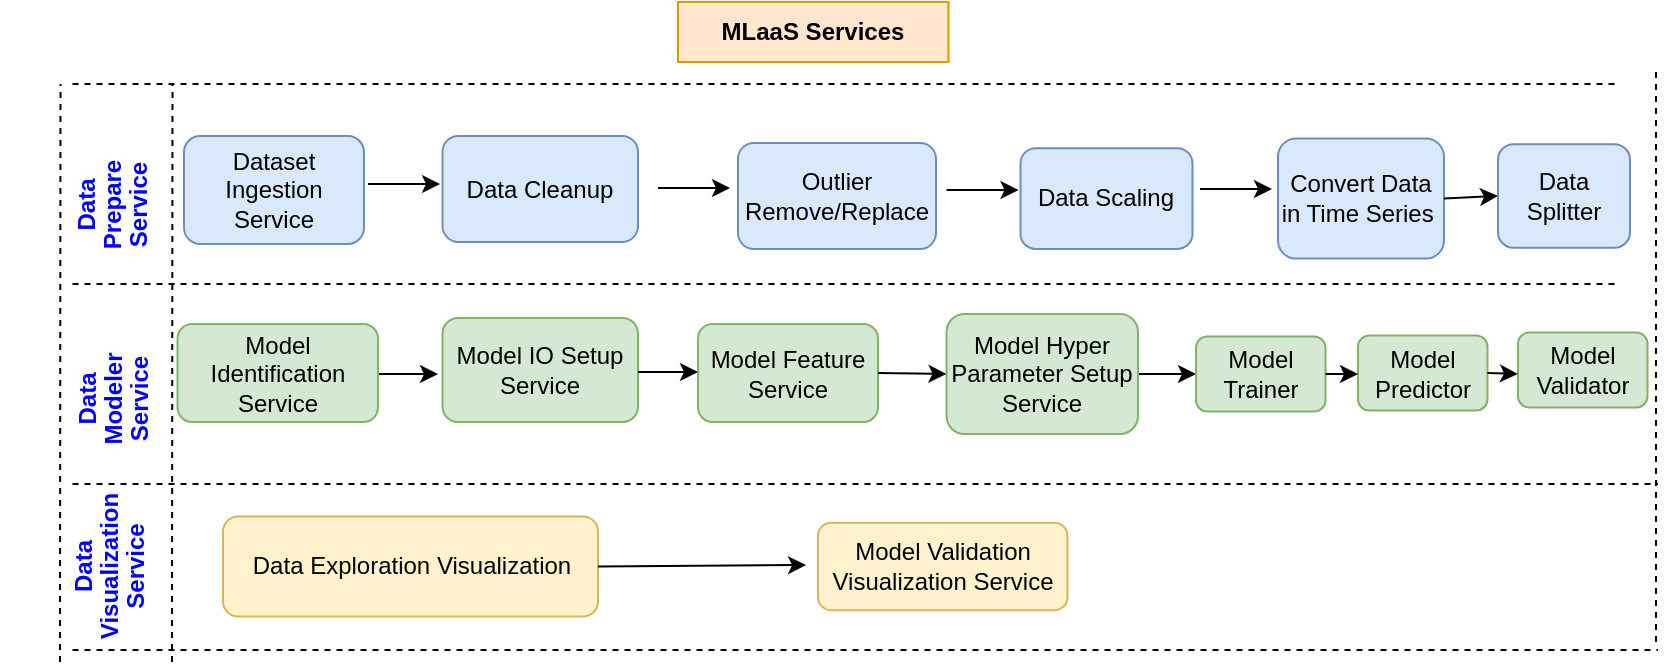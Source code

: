 <mxfile version="14.1.8" type="device" pages="7"><diagram id="z-Zfon3B3qnqexWxgDBQ" name="Services"><mxGraphModel dx="1632" dy="497" grid="1" gridSize="10" guides="1" tooltips="1" connect="1" arrows="1" fold="1" page="1" pageScale="1" pageWidth="850" pageHeight="1100" math="0" shadow="0"><root><mxCell id="0"/><mxCell id="1" parent="0"/><mxCell id="RX7pr_GgpiKqgLYGs4Yf-6" value="Dataset Ingestion Service" style="rounded=1;whiteSpace=wrap;html=1;fillColor=#dae8fc;strokeColor=#6c8ebf;" parent="1" vertex="1"><mxGeometry x="-737" y="107" width="90" height="54" as="geometry"/></mxCell><mxCell id="RX7pr_GgpiKqgLYGs4Yf-7" value="Outlier Remove/Replace" style="rounded=1;whiteSpace=wrap;html=1;fillColor=#dae8fc;strokeColor=#6c8ebf;" parent="1" vertex="1"><mxGeometry x="-460" y="110.5" width="99" height="53" as="geometry"/></mxCell><mxCell id="RX7pr_GgpiKqgLYGs4Yf-13" value="Model IO Setup Service" style="rounded=1;whiteSpace=wrap;html=1;fillColor=#d5e8d4;strokeColor=#82b366;" parent="1" vertex="1"><mxGeometry x="-607.75" y="198" width="97.75" height="52" as="geometry"/></mxCell><mxCell id="RX7pr_GgpiKqgLYGs4Yf-14" value="Model Feature Service" style="rounded=1;whiteSpace=wrap;html=1;fillColor=#d5e8d4;strokeColor=#82b366;" parent="1" vertex="1"><mxGeometry x="-480" y="201" width="90" height="49" as="geometry"/></mxCell><mxCell id="RX7pr_GgpiKqgLYGs4Yf-16" value="Data Exploration Visualization " style="rounded=1;whiteSpace=wrap;html=1;fillColor=#fff2cc;strokeColor=#d6b656;" parent="1" vertex="1"><mxGeometry x="-717.5" y="297.25" width="187.5" height="50" as="geometry"/></mxCell><mxCell id="RX7pr_GgpiKqgLYGs4Yf-25" value="" style="endArrow=classic;html=1;" parent="1" edge="1"><mxGeometry width="50" height="50" relative="1" as="geometry"><mxPoint x="-640" y="226" as="sourcePoint"/><mxPoint x="-610" y="226" as="targetPoint"/></mxGeometry></mxCell><mxCell id="RX7pr_GgpiKqgLYGs4Yf-38" value="" style="endArrow=none;dashed=1;html=1;" parent="1" edge="1"><mxGeometry width="50" height="50" relative="1" as="geometry"><mxPoint x="-792.75" y="81" as="sourcePoint"/><mxPoint x="-19" y="81" as="targetPoint"/></mxGeometry></mxCell><mxCell id="RX7pr_GgpiKqgLYGs4Yf-39" value="" style="endArrow=none;dashed=1;html=1;" parent="1" edge="1"><mxGeometry width="50" height="50" relative="1" as="geometry"><mxPoint x="-792.75" y="181" as="sourcePoint"/><mxPoint x="-19" y="181" as="targetPoint"/></mxGeometry></mxCell><mxCell id="RX7pr_GgpiKqgLYGs4Yf-40" value="" style="endArrow=none;dashed=1;html=1;" parent="1" edge="1"><mxGeometry width="50" height="50" relative="1" as="geometry"><mxPoint x="-792.75" y="281" as="sourcePoint"/><mxPoint y="281" as="targetPoint"/></mxGeometry></mxCell><mxCell id="RX7pr_GgpiKqgLYGs4Yf-41" value="" style="endArrow=none;dashed=1;html=1;" parent="1" edge="1"><mxGeometry width="50" height="50" relative="1" as="geometry"><mxPoint x="-792.75" y="364" as="sourcePoint"/><mxPoint y="364" as="targetPoint"/></mxGeometry></mxCell><mxCell id="RX7pr_GgpiKqgLYGs4Yf-44" value="" style="endArrow=none;dashed=1;html=1;" parent="1" edge="1"><mxGeometry width="50" height="50" relative="1" as="geometry"><mxPoint x="-743" y="370" as="sourcePoint"/><mxPoint x="-742.75" y="81" as="targetPoint"/></mxGeometry></mxCell><mxCell id="RX7pr_GgpiKqgLYGs4Yf-45" value="" style="endArrow=none;dashed=1;html=1;" parent="1" edge="1"><mxGeometry width="50" height="50" relative="1" as="geometry"><mxPoint x="-1" y="360" as="sourcePoint"/><mxPoint x="-1" y="72.25" as="targetPoint"/></mxGeometry></mxCell><mxCell id="RX7pr_GgpiKqgLYGs4Yf-52" value="&lt;p style=&quot;line-height: 110%&quot;&gt;&lt;font color=&quot;#0000ff&quot;&gt;&lt;b&gt;Data Prepare Service&lt;/b&gt;&lt;/font&gt;&lt;br&gt;&lt;/p&gt;" style="text;html=1;strokeColor=none;fillColor=none;align=center;verticalAlign=middle;whiteSpace=wrap;rounded=0;rotation=270;" parent="1" vertex="1"><mxGeometry x="-802.75" y="86" width="60" height="110" as="geometry"/></mxCell><mxCell id="RX7pr_GgpiKqgLYGs4Yf-53" value="" style="endArrow=none;dashed=1;html=1;" parent="1" edge="1"><mxGeometry width="50" height="50" relative="1" as="geometry"><mxPoint x="-799" y="370" as="sourcePoint"/><mxPoint x="-798.75" y="81" as="targetPoint"/></mxGeometry></mxCell><mxCell id="RX7pr_GgpiKqgLYGs4Yf-54" value="&lt;p style=&quot;line-height: 110%&quot;&gt;&lt;font color=&quot;#0000ff&quot;&gt;&lt;b&gt;Data Modeler Service&lt;/b&gt;&lt;/font&gt;&lt;br&gt;&lt;/p&gt;" style="text;html=1;strokeColor=none;fillColor=none;align=center;verticalAlign=middle;whiteSpace=wrap;rounded=0;rotation=270;" parent="1" vertex="1"><mxGeometry x="-805.25" y="183.5" width="65" height="110" as="geometry"/></mxCell><mxCell id="RX7pr_GgpiKqgLYGs4Yf-61" value="&lt;p style=&quot;line-height: 110%&quot;&gt;&lt;font color=&quot;#0000ff&quot;&gt;&lt;b&gt;Data Visualization Service&lt;/b&gt;&lt;/font&gt;&lt;br&gt;&lt;/p&gt;" style="text;html=1;strokeColor=none;fillColor=none;align=center;verticalAlign=middle;whiteSpace=wrap;rounded=0;rotation=270;" parent="1" vertex="1"><mxGeometry x="-810" y="267.25" width="72.5" height="110" as="geometry"/></mxCell><mxCell id="0Cp4-emDITus7MEYdVd--2" value="Data Cleanup" style="rounded=1;whiteSpace=wrap;html=1;fillColor=#dae8fc;strokeColor=#6c8ebf;" parent="1" vertex="1"><mxGeometry x="-607.75" y="107" width="97.75" height="53" as="geometry"/></mxCell><mxCell id="0Cp4-emDITus7MEYdVd--6" value="" style="endArrow=classic;html=1;" parent="1" edge="1"><mxGeometry width="50" height="50" relative="1" as="geometry"><mxPoint x="-645" y="131" as="sourcePoint"/><mxPoint x="-609" y="131" as="targetPoint"/></mxGeometry></mxCell><mxCell id="0Cp4-emDITus7MEYdVd--8" value="" style="endArrow=classic;html=1;" parent="1" edge="1"><mxGeometry width="50" height="50" relative="1" as="geometry"><mxPoint x="-229" y="133.5" as="sourcePoint"/><mxPoint x="-193" y="133.5" as="targetPoint"/></mxGeometry></mxCell><mxCell id="0Cp4-emDITus7MEYdVd--9" value="Data Scaling" style="rounded=1;whiteSpace=wrap;html=1;fillColor=#dae8fc;strokeColor=#6c8ebf;" parent="1" vertex="1"><mxGeometry x="-318.75" y="113.12" width="86" height="50.38" as="geometry"/></mxCell><mxCell id="0Cp4-emDITus7MEYdVd--10" value="" style="endArrow=classic;html=1;" parent="1" edge="1"><mxGeometry width="50" height="50" relative="1" as="geometry"><mxPoint x="-500" y="133" as="sourcePoint"/><mxPoint x="-464" y="133" as="targetPoint"/></mxGeometry></mxCell><mxCell id="0Cp4-emDITus7MEYdVd--12" value="Convert Data in Time Series&amp;nbsp;" style="rounded=1;whiteSpace=wrap;html=1;fillColor=#dae8fc;strokeColor=#6c8ebf;" parent="1" vertex="1"><mxGeometry x="-190" y="108.31" width="83" height="60" as="geometry"/></mxCell><mxCell id="0Cp4-emDITus7MEYdVd--13" value="" style="endArrow=classic;html=1;" parent="1" edge="1"><mxGeometry width="50" height="50" relative="1" as="geometry"><mxPoint x="-355.75" y="134" as="sourcePoint"/><mxPoint x="-319.75" y="134" as="targetPoint"/></mxGeometry></mxCell><mxCell id="4Ag_1p6jj_p0MOsl2K8M-3" value="" style="endArrow=classic;html=1;" parent="1" edge="1"><mxGeometry width="50" height="50" relative="1" as="geometry"><mxPoint x="-510" y="225" as="sourcePoint"/><mxPoint x="-480" y="225" as="targetPoint"/></mxGeometry></mxCell><mxCell id="6WLPAa1U3ck8f_KlbrTQ-9" value="" style="edgeStyle=orthogonalEdgeStyle;rounded=0;orthogonalLoop=1;jettySize=auto;html=1;" parent="1" source="4Ag_1p6jj_p0MOsl2K8M-7" target="4Ag_1p6jj_p0MOsl2K8M-10" edge="1"><mxGeometry relative="1" as="geometry"/></mxCell><mxCell id="4Ag_1p6jj_p0MOsl2K8M-7" value="Model Hyper Parameter Setup Service" style="rounded=1;whiteSpace=wrap;html=1;fillColor=#d5e8d4;strokeColor=#82b366;" parent="1" vertex="1"><mxGeometry x="-355.75" y="196" width="95.75" height="60" as="geometry"/></mxCell><mxCell id="4Ag_1p6jj_p0MOsl2K8M-10" value="Model Trainer" style="rounded=1;whiteSpace=wrap;html=1;fillColor=#d5e8d4;strokeColor=#82b366;" parent="1" vertex="1"><mxGeometry x="-231" y="207.25" width="64.75" height="37.5" as="geometry"/></mxCell><mxCell id="qkATtVZy4186HbGQBhJg-2" value="MLaaS Services" style="rounded=0;whiteSpace=wrap;html=1;strokeColor=#D79B00;fillColor=#FFE6CC;fontStyle=1" parent="1" vertex="1"><mxGeometry x="-490" y="40" width="135.25" height="30" as="geometry"/></mxCell><mxCell id="5MeqnslwZ1uVuDDRG6v6-1" value="Model Identification Service" style="rounded=1;whiteSpace=wrap;html=1;fillColor=#d5e8d4;strokeColor=#82b366;" parent="1" vertex="1"><mxGeometry x="-740.25" y="201" width="100.25" height="49" as="geometry"/></mxCell><mxCell id="5MeqnslwZ1uVuDDRG6v6-3" value="Model Validation Visualization Service " style="rounded=1;whiteSpace=wrap;html=1;fillColor=#FFF2CC;strokeColor=#D6B656;" parent="1" vertex="1"><mxGeometry x="-420" y="300.38" width="124.75" height="43.75" as="geometry"/></mxCell><mxCell id="5MeqnslwZ1uVuDDRG6v6-4" value="" style="endArrow=classic;html=1;exitX=1;exitY=0.5;exitDx=0;exitDy=0;entryX=-0.048;entryY=0.483;entryDx=0;entryDy=0;entryPerimeter=0;" parent="1" source="RX7pr_GgpiKqgLYGs4Yf-16" target="5MeqnslwZ1uVuDDRG6v6-3" edge="1"><mxGeometry width="50" height="50" relative="1" as="geometry"><mxPoint x="-425" y="272.5" as="sourcePoint"/><mxPoint x="-390" y="322" as="targetPoint"/></mxGeometry></mxCell><mxCell id="6WLPAa1U3ck8f_KlbrTQ-2" value="Data Splitter" style="rounded=1;whiteSpace=wrap;html=1;fillColor=#dae8fc;strokeColor=#6c8ebf;" parent="1" vertex="1"><mxGeometry x="-80" y="111.13" width="66" height="51.75" as="geometry"/></mxCell><mxCell id="6WLPAa1U3ck8f_KlbrTQ-4" value="" style="endArrow=classic;html=1;exitX=1;exitY=0.5;exitDx=0;exitDy=0;entryX=0;entryY=0.5;entryDx=0;entryDy=0;" parent="1" source="0Cp4-emDITus7MEYdVd--12" target="6WLPAa1U3ck8f_KlbrTQ-2" edge="1"><mxGeometry width="50" height="50" relative="1" as="geometry"><mxPoint x="-80" y="210" as="sourcePoint"/><mxPoint x="-80" y="150" as="targetPoint"/></mxGeometry></mxCell><mxCell id="6WLPAa1U3ck8f_KlbrTQ-7" value="" style="endArrow=classic;html=1;entryX=0;entryY=0.5;entryDx=0;entryDy=0;exitX=1;exitY=0.5;exitDx=0;exitDy=0;" parent="1" source="RX7pr_GgpiKqgLYGs4Yf-14" target="4Ag_1p6jj_p0MOsl2K8M-7" edge="1"><mxGeometry width="50" height="50" relative="1" as="geometry"><mxPoint x="-450" y="290" as="sourcePoint"/><mxPoint x="-400" y="240" as="targetPoint"/></mxGeometry></mxCell><mxCell id="6WLPAa1U3ck8f_KlbrTQ-10" value="Model Predictor" style="rounded=1;whiteSpace=wrap;html=1;fillColor=#d5e8d4;strokeColor=#82b366;" parent="1" vertex="1"><mxGeometry x="-150" y="206.75" width="64.75" height="37.5" as="geometry"/></mxCell><mxCell id="6WLPAa1U3ck8f_KlbrTQ-11" value="Model Validator" style="rounded=1;whiteSpace=wrap;html=1;fillColor=#d5e8d4;strokeColor=#82b366;" parent="1" vertex="1"><mxGeometry x="-70" y="205.25" width="64.75" height="37.5" as="geometry"/></mxCell><mxCell id="6WLPAa1U3ck8f_KlbrTQ-12" value="" style="endArrow=classic;html=1;exitX=1;exitY=0.5;exitDx=0;exitDy=0;" parent="1" source="4Ag_1p6jj_p0MOsl2K8M-10" edge="1"><mxGeometry width="50" height="50" relative="1" as="geometry"><mxPoint x="-170" y="290" as="sourcePoint"/><mxPoint x="-150" y="226" as="targetPoint"/></mxGeometry></mxCell><mxCell id="6WLPAa1U3ck8f_KlbrTQ-13" value="" style="endArrow=classic;html=1;exitX=1;exitY=0.5;exitDx=0;exitDy=0;" parent="1" source="6WLPAa1U3ck8f_KlbrTQ-10" edge="1"><mxGeometry width="50" height="50" relative="1" as="geometry"><mxPoint x="-100" y="290" as="sourcePoint"/><mxPoint x="-70" y="226" as="targetPoint"/></mxGeometry></mxCell></root></mxGraphModel></diagram><diagram id="kGn4mJrEI5fIWEXeMjs3" name="Draft_Pending"><mxGraphModel dx="2182" dy="497" grid="1" gridSize="10" guides="1" tooltips="1" connect="1" arrows="1" fold="1" page="1" pageScale="1" pageWidth="1400" pageHeight="850" math="0" shadow="0"><root><mxCell id="nTNsn-lJlPeomZ-MGscw-0"/><mxCell id="nTNsn-lJlPeomZ-MGscw-1" parent="nTNsn-lJlPeomZ-MGscw-0"/><mxCell id="yxeGxp2euRnhkZjxsx42-0" value="&lt;font style=&quot;font-size: 17px&quot;&gt;Ingest &lt;/font&gt;" style="shape=step;perimeter=stepPerimeter;whiteSpace=wrap;html=1;fixedSize=1;fillColor=#D5E8D4;strokeColor=#82B366;" parent="nTNsn-lJlPeomZ-MGscw-1" vertex="1"><mxGeometry x="-1340" y="115.52" width="100" height="50" as="geometry"/></mxCell><mxCell id="yxeGxp2euRnhkZjxsx42-1" value="Preprocessing&#10;(Feature Engineering/ Data Mining)&#10;  1) Cleaning&#10;2) Imputin&#10;3) Scaling &#10; 4) Enriching&#10;            5) Outlier Remover&#10;" style="shape=module;align=left;spacingLeft=20;align=center;verticalAlign=top;fillColor=#DAE8FC;strokeColor=#6C8EBF;fontSize=15;" parent="nTNsn-lJlPeomZ-MGscw-1" vertex="1"><mxGeometry x="-1140" y="70" width="260" height="140" as="geometry"/></mxCell><mxCell id="yxeGxp2euRnhkZjxsx42-2" value="1" style="endArrow=open;html=1;endSize=12;startArrow=diamondThin;startSize=14;startFill=0;edgeStyle=orthogonalEdgeStyle;align=left;verticalAlign=bottom;" parent="nTNsn-lJlPeomZ-MGscw-1" edge="1"><mxGeometry x="-1" y="3" relative="1" as="geometry"><mxPoint x="-1240" y="139.5" as="sourcePoint"/><mxPoint x="-1130" y="139.5" as="targetPoint"/></mxGeometry></mxCell><mxCell id="yxeGxp2euRnhkZjxsx42-3" value="&lt;span style=&quot;font-size: 12px ; background-color: rgb(248 , 249 , 250)&quot;&gt;Send Data Set&lt;/span&gt;" style="edgeLabel;html=1;align=center;verticalAlign=middle;resizable=0;points=[];" parent="yxeGxp2euRnhkZjxsx42-2" vertex="1" connectable="0"><mxGeometry x="-0.827" y="12" relative="1" as="geometry"><mxPoint x="41" as="offset"/></mxGeometry></mxCell><mxCell id="yxeGxp2euRnhkZjxsx42-4" value="&lt;span style=&quot;font-weight: normal&quot;&gt;Combination&lt;/span&gt;" style="shape=folder;fontStyle=1;spacingTop=10;tabWidth=40;tabHeight=14;tabPosition=left;html=1;strokeColor=#6C8EBF;fillColor=#DAE8FC;fontSize=15;align=center;" parent="nTNsn-lJlPeomZ-MGscw-1" vertex="1"><mxGeometry x="-720" y="110" width="120" height="50" as="geometry"/></mxCell><mxCell id="yxeGxp2euRnhkZjxsx42-5" value="" style="endArrow=diamondThin;endFill=1;endSize=24;html=1;fontSize=15;" parent="nTNsn-lJlPeomZ-MGscw-1" edge="1"><mxGeometry width="160" relative="1" as="geometry"><mxPoint x="-880" y="139.5" as="sourcePoint"/><mxPoint x="-720" y="139.5" as="targetPoint"/></mxGeometry></mxCell><mxCell id="yxeGxp2euRnhkZjxsx42-6" value="&lt;span style=&quot;font-size: 12px ; background-color: rgb(248 , 249 , 250)&quot;&gt;Send Prepared Data&lt;/span&gt;" style="edgeLabel;html=1;align=center;verticalAlign=middle;resizable=0;points=[];" parent="nTNsn-lJlPeomZ-MGscw-1" vertex="1" connectable="0"><mxGeometry x="-809.995" y="128.022" as="geometry"/></mxCell><mxCell id="yxeGxp2euRnhkZjxsx42-7" value="Separation&#10; 1) Train&#10;2) Test&#10;      3) Validate" style="shape=module;align=left;spacingLeft=20;align=center;verticalAlign=top;strokeColor=#6C8EBF;fillColor=#DAE8FC;fontSize=15;" parent="nTNsn-lJlPeomZ-MGscw-1" vertex="1"><mxGeometry x="-480" y="80.52" width="130" height="95" as="geometry"/></mxCell><mxCell id="yxeGxp2euRnhkZjxsx42-8" value="" style="endArrow=diamondThin;endFill=1;endSize=24;html=1;fontSize=15;" parent="nTNsn-lJlPeomZ-MGscw-1" edge="1"><mxGeometry width="160" relative="1" as="geometry"><mxPoint x="-598" y="142" as="sourcePoint"/><mxPoint x="-468" y="141.5" as="targetPoint"/></mxGeometry></mxCell><mxCell id="yxeGxp2euRnhkZjxsx42-9" value="&lt;span style=&quot;font-size: 12px ; background-color: rgb(248 , 249 , 250)&quot;&gt;Send Combine Data&lt;/span&gt;" style="edgeLabel;html=1;align=center;verticalAlign=middle;resizable=0;points=[];" parent="nTNsn-lJlPeomZ-MGscw-1" vertex="1" connectable="0"><mxGeometry x="-539.995" y="128.022" as="geometry"/></mxCell><mxCell id="CM5GBTWfYzfldHgXFcBE-4" value="" style="endArrow=none;dashed=1;html=1;" parent="nTNsn-lJlPeomZ-MGscw-1" edge="1"><mxGeometry width="50" height="50" relative="1" as="geometry"><mxPoint x="-1400" y="40" as="sourcePoint"/><mxPoint x="-320" y="40" as="targetPoint"/></mxGeometry></mxCell><mxCell id="CM5GBTWfYzfldHgXFcBE-5" value="" style="endArrow=none;dashed=1;html=1;" parent="nTNsn-lJlPeomZ-MGscw-1" edge="1"><mxGeometry width="50" height="50" relative="1" as="geometry"><mxPoint x="-1400" y="220" as="sourcePoint"/><mxPoint x="-318" y="220" as="targetPoint"/></mxGeometry></mxCell><mxCell id="CM5GBTWfYzfldHgXFcBE-6" value="&lt;p style=&quot;line-height: 110%&quot;&gt;&lt;font color=&quot;#0000ff&quot;&gt;&lt;b&gt;Data Prepare Service&lt;/b&gt;&lt;/font&gt;&lt;br&gt;&lt;/p&gt;" style="text;html=1;strokeColor=none;fillColor=none;align=center;verticalAlign=middle;whiteSpace=wrap;rounded=0;rotation=270;" parent="nTNsn-lJlPeomZ-MGscw-1" vertex="1"><mxGeometry x="-1390" y="110" width="50" height="65.52" as="geometry"/></mxCell><mxCell id="CM5GBTWfYzfldHgXFcBE-7" value="" style="endArrow=none;dashed=1;html=1;" parent="nTNsn-lJlPeomZ-MGscw-1" edge="1"><mxGeometry width="50" height="50" relative="1" as="geometry"><mxPoint x="-1400" y="562" as="sourcePoint"/><mxPoint x="-1400" y="40" as="targetPoint"/></mxGeometry></mxCell><mxCell id="vA7wH5_MRv1qvLxLJWTS-0" value="&lt;p style=&quot;line-height: 110%&quot;&gt;&lt;font color=&quot;#0000ff&quot;&gt;&lt;b&gt;Data Modeler Service&lt;/b&gt;&lt;/font&gt;&lt;br&gt;&lt;/p&gt;" style="text;html=1;strokeColor=none;fillColor=none;align=center;verticalAlign=middle;whiteSpace=wrap;rounded=0;rotation=270;" parent="nTNsn-lJlPeomZ-MGscw-1" vertex="1"><mxGeometry x="-1397.5" y="280" width="65" height="55" as="geometry"/></mxCell><mxCell id="bYAnk2EAEbMkDewPFX3A-0" value="&lt;font style=&quot;font-size: 15px&quot;&gt;Data Prepare Service&amp;nbsp; Dataset&lt;/font&gt;" style="shape=step;perimeter=stepPerimeter;whiteSpace=wrap;html=1;fixedSize=1;fillColor=#D5E8D4;strokeColor=#82B366;" parent="nTNsn-lJlPeomZ-MGscw-1" vertex="1"><mxGeometry x="-1330" y="280" width="180" height="52.5" as="geometry"/></mxCell><mxCell id="bYAnk2EAEbMkDewPFX3A-1" value="Modeler&#10; 1) Training&#10;     2) Evaluating&#10;3) Serving" style="shape=module;align=left;spacingLeft=20;align=center;verticalAlign=top;strokeColor=#6C8EBF;fillColor=#DAE8FC;fontSize=15;" parent="nTNsn-lJlPeomZ-MGscw-1" vertex="1"><mxGeometry x="-1040" y="250" width="150" height="95" as="geometry"/></mxCell><mxCell id="bYAnk2EAEbMkDewPFX3A-2" value="" style="endArrow=diamondThin;endFill=1;endSize=24;html=1;fontSize=15;entryX=0.046;entryY=0.589;entryDx=0;entryDy=0;entryPerimeter=0;" parent="nTNsn-lJlPeomZ-MGscw-1" target="bYAnk2EAEbMkDewPFX3A-1" edge="1"><mxGeometry width="160" relative="1" as="geometry"><mxPoint x="-1150" y="303.98" as="sourcePoint"/><mxPoint x="-1050" y="305" as="targetPoint"/><Array as="points"><mxPoint x="-1080" y="305"/></Array></mxGeometry></mxCell><mxCell id="bYAnk2EAEbMkDewPFX3A-3" value="&lt;span style=&quot;font-size: 12px ; background-color: rgb(248 , 249 , 250)&quot;&gt;Load Data&lt;/span&gt;" style="edgeLabel;html=1;align=center;verticalAlign=middle;resizable=0;points=[];" parent="nTNsn-lJlPeomZ-MGscw-1" vertex="1" connectable="0"><mxGeometry x="-1091.995" y="290.002" as="geometry"/></mxCell><mxCell id="gnYIwN-jugd7L4yYPo9O-0" value="Modeler&#10; 1) Training&#10;     2) Evaluating&#10;3) Serving" style="shape=module;align=left;spacingLeft=20;align=center;verticalAlign=top;strokeColor=#6C8EBF;fillColor=#DAE8FC;fontSize=15;" parent="nTNsn-lJlPeomZ-MGscw-1" vertex="1"><mxGeometry x="-780" y="250" width="150" height="95" as="geometry"/></mxCell><mxCell id="gnYIwN-jugd7L4yYPo9O-1" value="" style="endArrow=diamondThin;endFill=1;endSize=24;html=1;fontSize=15;entryX=0.046;entryY=0.589;entryDx=0;entryDy=0;entryPerimeter=0;" parent="nTNsn-lJlPeomZ-MGscw-1" edge="1"><mxGeometry width="160" relative="1" as="geometry"><mxPoint x="-890" y="296" as="sourcePoint"/><mxPoint x="-773.1" y="297.975" as="targetPoint"/><Array as="points"><mxPoint x="-820" y="297.02"/></Array></mxGeometry></mxCell><mxCell id="gnYIwN-jugd7L4yYPo9O-2" value="&lt;span style=&quot;font-size: 12px ; background-color: rgb(248 , 249 , 250)&quot;&gt;Test Data&lt;/span&gt;" style="edgeLabel;html=1;align=center;verticalAlign=middle;resizable=0;points=[];" parent="nTNsn-lJlPeomZ-MGscw-1" vertex="1" connectable="0"><mxGeometry x="-831.995" y="282.022" as="geometry"><mxPoint y="6" as="offset"/></mxGeometry></mxCell></root></mxGraphModel></diagram><diagram id="nRsZPXD0bN09dyXXxh6e" name="Data Preparation"><mxGraphModel dx="3917" dy="710" grid="1" gridSize="10" guides="1" tooltips="1" connect="1" arrows="1" fold="1" page="1" pageScale="1" pageWidth="1400" pageHeight="850" math="0" shadow="0"><root><mxCell id="HGeADzKu--pfgq0K1z8M-0"/><mxCell id="HGeADzKu--pfgq0K1z8M-1" parent="HGeADzKu--pfgq0K1z8M-0"/><mxCell id="HGeADzKu--pfgq0K1z8M-18" value="" style="endArrow=classic;html=1;fontSize=15;exitX=0.474;exitY=1.05;exitDx=0;exitDy=0;exitPerimeter=0;" parent="HGeADzKu--pfgq0K1z8M-1" source="HGeADzKu--pfgq0K1z8M-9" edge="1"><mxGeometry width="50" height="50" relative="1" as="geometry"><mxPoint x="-2180" y="980" as="sourcePoint"/><mxPoint x="-1850" y="960" as="targetPoint"/><Array as="points"/></mxGeometry></mxCell><mxCell id="HGeADzKu--pfgq0K1z8M-19" value="" style="endArrow=none;html=1;fontSize=15;" parent="HGeADzKu--pfgq0K1z8M-1" edge="1"><mxGeometry width="50" height="50" relative="1" as="geometry"><mxPoint x="-2260" y="960" as="sourcePoint"/><mxPoint x="-1280" y="960" as="targetPoint"/></mxGeometry></mxCell><mxCell id="HGeADzKu--pfgq0K1z8M-20" value="" style="endArrow=classic;html=1;fontSize=15;entryX=0.329;entryY=-0.067;entryDx=0;entryDy=0;entryPerimeter=0;" parent="HGeADzKu--pfgq0K1z8M-1" edge="1"><mxGeometry width="50" height="50" relative="1" as="geometry"><mxPoint x="-2259" y="960" as="sourcePoint"/><mxPoint x="-2258.94" y="1047.99" as="targetPoint"/></mxGeometry></mxCell><mxCell id="6D-GSs7N7sdHQypknkEh-0" value="ExploreClass" style="swimlane;fontStyle=1;align=center;verticalAlign=top;childLayout=stackLayout;horizontal=1;startSize=26;horizontalStack=0;resizeParent=1;resizeParentMax=0;resizeLast=0;collapsible=1;marginBottom=0;strokeColor=#6C8EBF;fillColor=#DAE8FC;fontSize=15;" parent="HGeADzKu--pfgq0K1z8M-1" vertex="1"><mxGeometry x="-2770" y="260" width="265" height="310" as="geometry"/></mxCell><mxCell id="6D-GSs7N7sdHQypknkEh-1" value="+ changed_column_name : list&#10;+ changed_column_type : list&#10;+ mean&#10;+ median&#10;+ unique_data&#10;+ std_dev&#10;+ min_value&#10;+ max_value&#10;+ missing_data_count" style="text;strokeColor=none;fillColor=none;align=left;verticalAlign=top;spacingLeft=4;spacingRight=4;overflow=hidden;rotatable=0;points=[[0,0.5],[1,0.5]];portConstraint=eastwest;" parent="6D-GSs7N7sdHQypknkEh-0" vertex="1"><mxGeometry y="26" width="265" height="144" as="geometry"/></mxCell><mxCell id="6D-GSs7N7sdHQypknkEh-2" value="" style="line;strokeWidth=1;fillColor=none;align=left;verticalAlign=middle;spacingTop=-1;spacingLeft=3;spacingRight=3;rotatable=0;labelPosition=right;points=[];portConstraint=eastwest;" parent="6D-GSs7N7sdHQypknkEh-0" vertex="1"><mxGeometry y="170" width="265" height="8" as="geometry"/></mxCell><mxCell id="6D-GSs7N7sdHQypknkEh-3" value="+ get_dataset_statistics: dataframe&#10;+ show_visualization : dataframe&#10;+ show_boxplot:dataframe&#10;+ show_scatterplot :dataframe&#10;+ show_histogram: dataframe&#10;+ show_distplot : dataframe&#10;+ show_heatmap: dataframe&#10;" style="text;strokeColor=none;fillColor=none;align=left;verticalAlign=top;spacingLeft=4;spacingRight=4;overflow=hidden;rotatable=0;points=[[0,0.5],[1,0.5]];portConstraint=eastwest;" parent="6D-GSs7N7sdHQypknkEh-0" vertex="1"><mxGeometry y="178" width="265" height="132" as="geometry"/></mxCell><mxCell id="HGeADzKu--pfgq0K1z8M-21" value="cleaning_owner_tbl" style="shape=process;whiteSpace=wrap;html=1;backgroundOutline=1;startSize=26;strokeColor=#6C8EBF;fillColor=#DAE8FC;fontSize=15;" parent="HGeADzKu--pfgq0K1z8M-1" vertex="1"><mxGeometry x="-2320" y="1050" width="180" height="30" as="geometry"/></mxCell><mxCell id="gE_1p70cMv4mFA2oTHZf-0" value="imputing_owner_tbl" style="shape=process;whiteSpace=wrap;html=1;backgroundOutline=1;startSize=26;strokeColor=#6C8EBF;fillColor=#DAE8FC;fontSize=15;" parent="HGeADzKu--pfgq0K1z8M-1" vertex="1"><mxGeometry x="-2130" y="1050" width="180" height="30" as="geometry"/></mxCell><mxCell id="gE_1p70cMv4mFA2oTHZf-1" value="" style="endArrow=classic;html=1;fontSize=15;entryX=0.329;entryY=-0.067;entryDx=0;entryDy=0;entryPerimeter=0;" parent="HGeADzKu--pfgq0K1z8M-1" edge="1"><mxGeometry width="50" height="50" relative="1" as="geometry"><mxPoint x="-2040.5" y="960" as="sourcePoint"/><mxPoint x="-2040.44" y="1047.99" as="targetPoint"/></mxGeometry></mxCell><mxCell id="gE_1p70cMv4mFA2oTHZf-2" value="" style="endArrow=classic;html=1;fontSize=15;" parent="HGeADzKu--pfgq0K1z8M-1" edge="1"><mxGeometry width="50" height="50" relative="1" as="geometry"><mxPoint x="-1850" y="960" as="sourcePoint"/><mxPoint x="-1850" y="1050" as="targetPoint"/></mxGeometry></mxCell><mxCell id="gE_1p70cMv4mFA2oTHZf-3" value="outlier_owner_tbl" style="shape=process;whiteSpace=wrap;html=1;backgroundOutline=1;startSize=26;strokeColor=#6C8EBF;fillColor=#DAE8FC;fontSize=15;" parent="HGeADzKu--pfgq0K1z8M-1" vertex="1"><mxGeometry x="-1720" y="1052" width="180" height="30" as="geometry"/></mxCell><mxCell id="gE_1p70cMv4mFA2oTHZf-4" value="enriching_owner_tbl" style="shape=process;whiteSpace=wrap;html=1;backgroundOutline=1;startSize=26;strokeColor=#6C8EBF;fillColor=#DAE8FC;fontSize=15;" parent="HGeADzKu--pfgq0K1z8M-1" vertex="1"><mxGeometry x="-1930" y="1052" width="180" height="30" as="geometry"/></mxCell><mxCell id="gE_1p70cMv4mFA2oTHZf-5" value="" style="endArrow=classic;html=1;fontSize=15;" parent="HGeADzKu--pfgq0K1z8M-1" edge="1"><mxGeometry width="50" height="50" relative="1" as="geometry"><mxPoint x="-1640" y="960" as="sourcePoint"/><mxPoint x="-1640" y="1050" as="targetPoint"/></mxGeometry></mxCell><mxCell id="gE_1p70cMv4mFA2oTHZf-6" value="selected_owner_tbl" style="shape=process;whiteSpace=wrap;html=1;backgroundOutline=1;startSize=26;strokeColor=#6C8EBF;fillColor=#DAE8FC;fontSize=15;" parent="HGeADzKu--pfgq0K1z8M-1" vertex="1"><mxGeometry x="-1500" y="1050" width="180" height="30" as="geometry"/></mxCell><mxCell id="NkFNxMmLxGqbwiy9cVJ0-0" value="hostname:port/mlaas/preprocess/cleaning&lt;br&gt;hostname:port/mlaas/preprocess/imputing&lt;br&gt;hostname:port/mlaas/ingest/enriching&lt;br&gt;hostname:port/mlaas/ingest/outlier_remover&lt;br&gt;hostname:port/mlaas/ingest/feature_select&lt;br&gt;hostname:port/mlaas/ingest/scaling" style="rounded=1;whiteSpace=wrap;html=1;startSize=26;strokeColor=#6C8EBF;fillColor=#DAE8FC;fontSize=15;" parent="HGeADzKu--pfgq0K1z8M-1" vertex="1"><mxGeometry x="-2480" y="710" width="400" height="120" as="geometry"/></mxCell><mxCell id="zPm6pb74_XP40_XVilrB-13" value="" style="endArrow=none;html=1;" parent="HGeADzKu--pfgq0K1z8M-1" edge="1"><mxGeometry width="50" height="50" relative="1" as="geometry"><mxPoint x="-2650" y="590" as="sourcePoint"/><mxPoint x="-1357" y="590" as="targetPoint"/><Array as="points"><mxPoint x="-1980" y="590"/></Array></mxGeometry></mxCell><mxCell id="zPm6pb74_XP40_XVilrB-15" value="" style="endArrow=classic;html=1;" parent="HGeADzKu--pfgq0K1z8M-1" edge="1"><mxGeometry width="50" height="50" relative="1" as="geometry"><mxPoint x="-1863" y="595" as="sourcePoint"/><mxPoint x="-1863" y="695" as="targetPoint"/></mxGeometry></mxCell><mxCell id="zPm6pb74_XP40_XVilrB-16" value="" style="endArrow=classic;html=1;" parent="HGeADzKu--pfgq0K1z8M-1" edge="1"><mxGeometry width="50" height="50" relative="1" as="geometry"><mxPoint x="-2080" y="510" as="sourcePoint"/><mxPoint x="-2080" y="590" as="targetPoint"/></mxGeometry></mxCell><mxCell id="zPm6pb74_XP40_XVilrB-17" value="" style="endArrow=classic;html=1;" parent="HGeADzKu--pfgq0K1z8M-1" edge="1"><mxGeometry width="50" height="50" relative="1" as="geometry"><mxPoint x="-2080" y="510" as="sourcePoint"/><mxPoint x="-2080" y="590" as="targetPoint"/><Array as="points"><mxPoint x="-2080" y="550"/></Array></mxGeometry></mxCell><mxCell id="zPm6pb74_XP40_XVilrB-18" value="" style="endArrow=classic;html=1;exitX=0.391;exitY=1.022;exitDx=0;exitDy=0;exitPerimeter=0;" parent="HGeADzKu--pfgq0K1z8M-1" source="zPm6pb74_XP40_XVilrB-12" edge="1"><mxGeometry width="50" height="50" relative="1" as="geometry"><mxPoint x="-2080" y="510" as="sourcePoint"/><mxPoint x="-2080" y="590" as="targetPoint"/><Array as="points"><mxPoint x="-2080" y="540"/><mxPoint x="-2080" y="550"/></Array></mxGeometry></mxCell><mxCell id="zPm6pb74_XP40_XVilrB-19" value="" style="endArrow=classic;html=1;exitX=0.304;exitY=1.022;exitDx=0;exitDy=0;exitPerimeter=0;" parent="HGeADzKu--pfgq0K1z8M-1" source="zPm6pb74_XP40_XVilrB-8" edge="1"><mxGeometry width="50" height="50" relative="1" as="geometry"><mxPoint x="-2365.5" y="509" as="sourcePoint"/><mxPoint x="-2365" y="590" as="targetPoint"/></mxGeometry></mxCell><mxCell id="zPm6pb74_XP40_XVilrB-20" value="" style="endArrow=classic;html=1;exitX=0.458;exitY=1;exitDx=0;exitDy=0;exitPerimeter=0;" parent="HGeADzKu--pfgq0K1z8M-1" source="zPm6pb74_XP40_XVilrB-4" edge="1"><mxGeometry width="50" height="50" relative="1" as="geometry"><mxPoint x="-1470" y="520" as="sourcePoint"/><mxPoint x="-1360" y="590" as="targetPoint"/></mxGeometry></mxCell><mxCell id="zPm6pb74_XP40_XVilrB-26" value="" style="endArrow=classic;html=1;entryX=0.5;entryY=0;entryDx=0;entryDy=0;" parent="HGeADzKu--pfgq0K1z8M-1" target="gE_1p70cMv4mFA2oTHZf-6" edge="1"><mxGeometry width="50" height="50" relative="1" as="geometry"><mxPoint x="-1410" y="960" as="sourcePoint"/><mxPoint x="-1560" y="910" as="targetPoint"/></mxGeometry></mxCell><mxCell id="zPm6pb74_XP40_XVilrB-27" value="scalling_owner_tbl" style="shape=process;whiteSpace=wrap;html=1;backgroundOutline=1;startSize=26;strokeColor=#6C8EBF;fillColor=#DAE8FC;fontSize=15;" parent="HGeADzKu--pfgq0K1z8M-1" vertex="1"><mxGeometry x="-1510" y="1160" width="180" height="30" as="geometry"/></mxCell><mxCell id="zPm6pb74_XP40_XVilrB-28" value="" style="endArrow=classic;html=1;entryX=0.5;entryY=0;entryDx=0;entryDy=0;" parent="HGeADzKu--pfgq0K1z8M-1" target="zPm6pb74_XP40_XVilrB-27" edge="1"><mxGeometry width="50" height="50" relative="1" as="geometry"><mxPoint x="-1280" y="960" as="sourcePoint"/><mxPoint x="-1510" y="910" as="targetPoint"/><Array as="points"><mxPoint x="-1280" y="1120"/><mxPoint x="-1420" y="1120"/></Array></mxGeometry></mxCell><mxCell id="zPm6pb74_XP40_XVilrB-30" value="train_owner_tbl" style="shape=process;whiteSpace=wrap;html=1;backgroundOutline=1;startSize=26;strokeColor=#6C8EBF;fillColor=#DAE8FC;fontSize=15;" parent="HGeADzKu--pfgq0K1z8M-1" vertex="1"><mxGeometry x="-1250" y="900" width="180" height="30" as="geometry"/></mxCell><mxCell id="zPm6pb74_XP40_XVilrB-31" value="test_owner_tbl" style="shape=process;whiteSpace=wrap;html=1;backgroundOutline=1;startSize=26;strokeColor=#6C8EBF;fillColor=#DAE8FC;fontSize=15;" parent="HGeADzKu--pfgq0K1z8M-1" vertex="1"><mxGeometry x="-1010" y="900" width="180" height="30" as="geometry"/></mxCell><mxCell id="zPm6pb74_XP40_XVilrB-32" value="valid_owner_tbl" style="shape=process;whiteSpace=wrap;html=1;backgroundOutline=1;startSize=26;strokeColor=#6C8EBF;fillColor=#DAE8FC;fontSize=15;" parent="HGeADzKu--pfgq0K1z8M-1" vertex="1"><mxGeometry x="-730" y="900" width="180" height="30" as="geometry"/></mxCell><mxCell id="zPm6pb74_XP40_XVilrB-33" value="" style="endArrow=none;html=1;" parent="HGeADzKu--pfgq0K1z8M-1" edge="1"><mxGeometry width="50" height="50" relative="1" as="geometry"><mxPoint x="-1170" y="790" as="sourcePoint"/><mxPoint x="-650" y="790" as="targetPoint"/></mxGeometry></mxCell><mxCell id="zPm6pb74_XP40_XVilrB-34" value="" style="endArrow=classic;html=1;entryX=0.444;entryY=-0.033;entryDx=0;entryDy=0;entryPerimeter=0;" parent="HGeADzKu--pfgq0K1z8M-1" target="zPm6pb74_XP40_XVilrB-30" edge="1"><mxGeometry width="50" height="50" relative="1" as="geometry"><mxPoint x="-1170" y="790" as="sourcePoint"/><mxPoint x="-970" y="720" as="targetPoint"/></mxGeometry></mxCell><mxCell id="zPm6pb74_XP40_XVilrB-35" value="" style="endArrow=classic;html=1;" parent="HGeADzKu--pfgq0K1z8M-1" edge="1"><mxGeometry width="50" height="50" relative="1" as="geometry"><mxPoint x="-930" y="800" as="sourcePoint"/><mxPoint x="-930" y="890" as="targetPoint"/></mxGeometry></mxCell><mxCell id="zPm6pb74_XP40_XVilrB-36" value="" style="endArrow=classic;html=1;" parent="HGeADzKu--pfgq0K1z8M-1" edge="1"><mxGeometry width="50" height="50" relative="1" as="geometry"><mxPoint x="-650" y="790" as="sourcePoint"/><mxPoint x="-650" y="896" as="targetPoint"/></mxGeometry></mxCell><mxCell id="zPm6pb74_XP40_XVilrB-1" value="ScaleClass" style="swimlane;fontStyle=1;align=center;verticalAlign=top;childLayout=stackLayout;horizontal=1;startSize=26;horizontalStack=0;resizeParent=1;resizeParentMax=0;resizeLast=0;collapsible=1;marginBottom=0;strokeColor=#6C8EBF;fillColor=#DAE8FC;fontSize=15;" parent="HGeADzKu--pfgq0K1z8M-1" vertex="1"><mxGeometry x="-1470" y="290" width="240" height="198" as="geometry"/></mxCell><mxCell id="zPm6pb74_XP40_XVilrB-2" value="+ target_column : string&#10;+ scale_type : string&#10;" style="text;strokeColor=none;fillColor=none;align=left;verticalAlign=top;spacingLeft=4;spacingRight=4;overflow=hidden;rotatable=0;points=[[0,0.5],[1,0.5]];portConstraint=eastwest;" parent="zPm6pb74_XP40_XVilrB-1" vertex="1"><mxGeometry y="26" width="240" height="74" as="geometry"/></mxCell><mxCell id="zPm6pb74_XP40_XVilrB-3" value="" style="line;strokeWidth=1;fillColor=none;align=left;verticalAlign=middle;spacingTop=-1;spacingLeft=3;spacingRight=3;rotatable=0;labelPosition=right;points=[];portConstraint=eastwest;" parent="zPm6pb74_XP40_XVilrB-1" vertex="1"><mxGeometry y="100" width="240" height="8" as="geometry"/></mxCell><mxCell id="zPm6pb74_XP40_XVilrB-4" value="+ std_scalling(dataframe): dataframe&#10;+ minmax_scalling(dataframe): dataframe " style="text;strokeColor=none;fillColor=none;align=left;verticalAlign=top;spacingLeft=4;spacingRight=4;overflow=hidden;rotatable=0;points=[[0,0.5],[1,0.5]];portConstraint=eastwest;" parent="zPm6pb74_XP40_XVilrB-1" vertex="1"><mxGeometry y="108" width="240" height="90" as="geometry"/></mxCell><mxCell id="zPm6pb74_XP40_XVilrB-5" value="CleaningClass" style="swimlane;fontStyle=1;align=center;verticalAlign=top;childLayout=stackLayout;horizontal=1;startSize=26;horizontalStack=0;resizeParent=1;resizeParentMax=0;resizeLast=0;collapsible=1;marginBottom=0;strokeColor=#6C8EBF;fillColor=#DAE8FC;fontSize=15;" parent="HGeADzKu--pfgq0K1z8M-1" vertex="1"><mxGeometry x="-2440" y="290" width="245" height="198" as="geometry"/></mxCell><mxCell id="zPm6pb74_XP40_XVilrB-6" value="+ column_lst : list&#10;+ column_type : list&#10;" style="text;strokeColor=none;fillColor=none;align=left;verticalAlign=top;spacingLeft=4;spacingRight=4;overflow=hidden;rotatable=0;points=[[0,0.5],[1,0.5]];portConstraint=eastwest;" parent="zPm6pb74_XP40_XVilrB-5" vertex="1"><mxGeometry y="26" width="245" height="74" as="geometry"/></mxCell><mxCell id="zPm6pb74_XP40_XVilrB-7" value="" style="line;strokeWidth=1;fillColor=none;align=left;verticalAlign=middle;spacingTop=-1;spacingLeft=3;spacingRight=3;rotatable=0;labelPosition=right;points=[];portConstraint=eastwest;" parent="zPm6pb74_XP40_XVilrB-5" vertex="1"><mxGeometry y="100" width="245" height="8" as="geometry"/></mxCell><mxCell id="zPm6pb74_XP40_XVilrB-8" value="+ type_conversion(dataframe): dataframe&#10;" style="text;strokeColor=none;fillColor=none;align=left;verticalAlign=top;spacingLeft=4;spacingRight=4;overflow=hidden;rotatable=0;points=[[0,0.5],[1,0.5]];portConstraint=eastwest;" parent="zPm6pb74_XP40_XVilrB-5" vertex="1"><mxGeometry y="108" width="245" height="90" as="geometry"/></mxCell><mxCell id="zPm6pb74_XP40_XVilrB-9" value="ImputeClass" style="swimlane;fontStyle=1;align=center;verticalAlign=top;childLayout=stackLayout;horizontal=1;startSize=26;horizontalStack=0;resizeParent=1;resizeParentMax=0;resizeLast=0;collapsible=1;marginBottom=0;strokeColor=#6C8EBF;fillColor=#DAE8FC;fontSize=15;" parent="HGeADzKu--pfgq0K1z8M-1" vertex="1"><mxGeometry x="-2170" y="290" width="230" height="198" as="geometry"/></mxCell><mxCell id="zPm6pb74_XP40_XVilrB-10" value="+ impute_type : string" style="text;strokeColor=none;fillColor=none;align=left;verticalAlign=top;spacingLeft=4;spacingRight=4;overflow=hidden;rotatable=0;points=[[0,0.5],[1,0.5]];portConstraint=eastwest;" parent="zPm6pb74_XP40_XVilrB-9" vertex="1"><mxGeometry y="26" width="230" height="74" as="geometry"/></mxCell><mxCell id="zPm6pb74_XP40_XVilrB-11" value="" style="line;strokeWidth=1;fillColor=none;align=left;verticalAlign=middle;spacingTop=-1;spacingLeft=3;spacingRight=3;rotatable=0;labelPosition=right;points=[];portConstraint=eastwest;" parent="zPm6pb74_XP40_XVilrB-9" vertex="1"><mxGeometry y="100" width="230" height="8" as="geometry"/></mxCell><mxCell id="zPm6pb74_XP40_XVilrB-12" value="+ drop_row(dataframe): dataframe&#10;+ mean_row(dataframe): dataframe&#10;+ median_row(dataframe): dataframe&#10;+ mode_row(dataframe): dataframe" style="text;strokeColor=none;fillColor=none;align=left;verticalAlign=top;spacingLeft=4;spacingRight=4;overflow=hidden;rotatable=0;points=[[0,0.5],[1,0.5]];portConstraint=eastwest;" parent="zPm6pb74_XP40_XVilrB-9" vertex="1"><mxGeometry y="108" width="230" height="90" as="geometry"/></mxCell><mxCell id="zPm6pb74_XP40_XVilrB-21" value="FeaturesSelectionClass" style="swimlane;fontStyle=1;align=center;verticalAlign=top;childLayout=stackLayout;horizontal=1;startSize=26;horizontalStack=0;resizeParent=1;resizeParentMax=0;resizeLast=0;collapsible=1;marginBottom=0;strokeColor=#6C8EBF;fillColor=#DAE8FC;fontSize=15;" parent="HGeADzKu--pfgq0K1z8M-1" vertex="1"><mxGeometry x="-1890" y="290" width="290" height="198" as="geometry"/></mxCell><mxCell id="zPm6pb74_XP40_XVilrB-22" value="+ target_column : list&#10;+ input_column : list&#10;" style="text;strokeColor=none;fillColor=none;align=left;verticalAlign=top;spacingLeft=4;spacingRight=4;overflow=hidden;rotatable=0;points=[[0,0.5],[1,0.5]];portConstraint=eastwest;" parent="zPm6pb74_XP40_XVilrB-21" vertex="1"><mxGeometry y="26" width="290" height="74" as="geometry"/></mxCell><mxCell id="zPm6pb74_XP40_XVilrB-23" value="" style="line;strokeWidth=1;fillColor=none;align=left;verticalAlign=middle;spacingTop=-1;spacingLeft=3;spacingRight=3;rotatable=0;labelPosition=right;points=[];portConstraint=eastwest;" parent="zPm6pb74_XP40_XVilrB-21" vertex="1"><mxGeometry y="100" width="290" height="8" as="geometry"/></mxCell><mxCell id="zPm6pb74_XP40_XVilrB-24" value="+ features_selection(dataframe,list,list) : dataframe" style="text;strokeColor=none;fillColor=none;align=left;verticalAlign=top;spacingLeft=4;spacingRight=4;overflow=hidden;rotatable=0;points=[[0,0.5],[1,0.5]];portConstraint=eastwest;" parent="zPm6pb74_XP40_XVilrB-21" vertex="1"><mxGeometry y="108" width="290" height="90" as="geometry"/></mxCell><mxCell id="zPm6pb74_XP40_XVilrB-25" value="" style="endArrow=classic;html=1;exitX=0.434;exitY=1.044;exitDx=0;exitDy=0;exitPerimeter=0;" parent="zPm6pb74_XP40_XVilrB-21" source="zPm6pb74_XP40_XVilrB-24" edge="1"><mxGeometry width="50" height="50" relative="1" as="geometry"><mxPoint x="90" y="198" as="sourcePoint"/><mxPoint x="126" y="300" as="targetPoint"/></mxGeometry></mxCell><mxCell id="HGeADzKu--pfgq0K1z8M-6" value="PreprocessClass" style="swimlane;fontStyle=1;align=center;verticalAlign=top;childLayout=stackLayout;horizontal=1;startSize=26;horizontalStack=0;resizeParent=1;resizeParentMax=0;resizeLast=0;collapsible=1;marginBottom=0;strokeColor=#6C8EBF;fillColor=#DAE8FC;fontSize=15;" parent="HGeADzKu--pfgq0K1z8M-1" vertex="1"><mxGeometry x="-1960" y="700" width="230" height="160" as="geometry"/></mxCell><mxCell id="HGeADzKu--pfgq0K1z8M-7" value="+ field: type" style="text;strokeColor=none;fillColor=none;align=left;verticalAlign=top;spacingLeft=4;spacingRight=4;overflow=hidden;rotatable=0;points=[[0,0.5],[1,0.5]];portConstraint=eastwest;" parent="HGeADzKu--pfgq0K1z8M-6" vertex="1"><mxGeometry y="26" width="230" height="26" as="geometry"/></mxCell><mxCell id="HGeADzKu--pfgq0K1z8M-8" value="" style="line;strokeWidth=1;fillColor=none;align=left;verticalAlign=middle;spacingTop=-1;spacingLeft=3;spacingRight=3;rotatable=0;labelPosition=right;points=[];portConstraint=eastwest;" parent="HGeADzKu--pfgq0K1z8M-6" vertex="1"><mxGeometry y="52" width="230" height="8" as="geometry"/></mxCell><mxCell id="HGeADzKu--pfgq0K1z8M-9" value="+ cleaning(dataframe): dataframe&#10;+ imputing(dataframe): dataframe&#10;+ enriching(dataframe): dataframe&#10;+ outlier_remover(dataframe): dataframe&#10;+ feature_select(dataframe): dataframe&#10;+ scaling(dataframe): dataframe" style="text;strokeColor=none;fillColor=none;align=left;verticalAlign=top;spacingLeft=4;spacingRight=4;overflow=hidden;rotatable=0;points=[[0,0.5],[1,0.5]];portConstraint=eastwest;" parent="HGeADzKu--pfgq0K1z8M-6" vertex="1"><mxGeometry y="60" width="230" height="100" as="geometry"/></mxCell><mxCell id="TmTvNGFqFP3nm4BvBk3A-0" value="" style="endArrow=classic;html=1;" parent="HGeADzKu--pfgq0K1z8M-1" edge="1"><mxGeometry width="50" height="50" relative="1" as="geometry"><mxPoint x="-2080" y="773" as="sourcePoint"/><mxPoint x="-1967" y="773" as="targetPoint"/></mxGeometry></mxCell><mxCell id="TmTvNGFqFP3nm4BvBk3A-1" value="hostname:port/mlaas/ingest/split&lt;br&gt;" style="rounded=1;whiteSpace=wrap;html=1;startSize=26;strokeColor=#6C8EBF;fillColor=#DAE8FC;fontSize=15;" parent="HGeADzKu--pfgq0K1z8M-1" vertex="1"><mxGeometry x="-1060" y="410" width="250" height="50" as="geometry"/></mxCell><mxCell id="TmTvNGFqFP3nm4BvBk3A-2" value="" style="endArrow=classic;html=1;entryX=0.5;entryY=0;entryDx=0;entryDy=0;exitX=0.5;exitY=1;exitDx=0;exitDy=0;" parent="HGeADzKu--pfgq0K1z8M-1" source="TmTvNGFqFP3nm4BvBk3A-1" target="zPm6pb74_XP40_XVilrB-37" edge="1"><mxGeometry width="50" height="50" relative="1" as="geometry"><mxPoint x="-970" y="510" as="sourcePoint"/><mxPoint x="-920" y="460" as="targetPoint"/></mxGeometry></mxCell><mxCell id="zPm6pb74_XP40_XVilrB-37" value="SplitClass" style="swimlane;fontStyle=1;align=center;verticalAlign=top;childLayout=stackLayout;horizontal=1;startSize=26;horizontalStack=0;resizeParent=1;resizeParentMax=0;resizeLast=0;collapsible=1;marginBottom=0;strokeColor=#6C8EBF;fillColor=#DAE8FC;fontSize=15;" parent="HGeADzKu--pfgq0K1z8M-1" vertex="1"><mxGeometry x="-1030" y="540" width="190" height="198" as="geometry"/></mxCell><mxCell id="zPm6pb74_XP40_XVilrB-38" value="+ train_size: float&#10;+ test_size : float&#10;+ valid_size : float&#10;+ seed_value : int&#10;&#10;&#10;" style="text;strokeColor=none;fillColor=none;align=left;verticalAlign=top;spacingLeft=4;spacingRight=4;overflow=hidden;rotatable=0;points=[[0,0.5],[1,0.5]];portConstraint=eastwest;" parent="zPm6pb74_XP40_XVilrB-37" vertex="1"><mxGeometry y="26" width="190" height="74" as="geometry"/></mxCell><mxCell id="zPm6pb74_XP40_XVilrB-39" value="" style="line;strokeWidth=1;fillColor=none;align=left;verticalAlign=middle;spacingTop=-1;spacingLeft=3;spacingRight=3;rotatable=0;labelPosition=right;points=[];portConstraint=eastwest;" parent="zPm6pb74_XP40_XVilrB-37" vertex="1"><mxGeometry y="100" width="190" height="8" as="geometry"/></mxCell><mxCell id="zPm6pb74_XP40_XVilrB-40" value="+ split(dataframe): dataframe&#10;&#10;&#10;" style="text;strokeColor=none;fillColor=none;align=left;verticalAlign=top;spacingLeft=4;spacingRight=4;overflow=hidden;rotatable=0;points=[[0,0.5],[1,0.5]];portConstraint=eastwest;" parent="zPm6pb74_XP40_XVilrB-37" vertex="1"><mxGeometry y="108" width="190" height="90" as="geometry"/></mxCell><mxCell id="zPm6pb74_XP40_XVilrB-29" value="" style="endArrow=classic;html=1;" parent="zPm6pb74_XP40_XVilrB-37" edge="1"><mxGeometry width="50" height="50" relative="1" as="geometry"><mxPoint x="100" y="198" as="sourcePoint"/><mxPoint x="100" y="248" as="targetPoint"/></mxGeometry></mxCell><mxCell id="Yd14vFUpY0_u3mQ3EQ78-0" value="" style="endArrow=classic;html=1;exitX=0.455;exitY=1.014;exitDx=0;exitDy=0;exitPerimeter=0;" parent="HGeADzKu--pfgq0K1z8M-1" source="6D-GSs7N7sdHQypknkEh-3" edge="1"><mxGeometry width="50" height="50" relative="1" as="geometry"><mxPoint x="-2355.52" y="499.98" as="sourcePoint"/><mxPoint x="-2649" y="590" as="targetPoint"/></mxGeometry></mxCell></root></mxGraphModel></diagram><diagram id="xHGfCyBLaOoq-xYUxsQy" name="Data Model"><mxGraphModel dx="3582" dy="1347" grid="1" gridSize="10" guides="1" tooltips="1" connect="1" arrows="1" fold="1" page="1" pageScale="1" pageWidth="1400" pageHeight="850" math="0" shadow="0"><root><mxCell id="UwTCFkLXzSpwu_Lricln-0"/><mxCell id="UwTCFkLXzSpwu_Lricln-1" parent="UwTCFkLXzSpwu_Lricln-0"/><mxCell id="Gfgs6QvQ7ngTNAQ7cA3r-1" value="" style="endArrow=classic;html=1;" parent="UwTCFkLXzSpwu_Lricln-1" edge="1"><mxGeometry width="50" height="50" relative="1" as="geometry"><mxPoint x="-2440" y="-260" as="sourcePoint"/><mxPoint x="-2440" y="-240" as="targetPoint"/><Array as="points"><mxPoint x="-2440" y="-286"/></Array></mxGeometry></mxCell><mxCell id="Gfgs6QvQ7ngTNAQ7cA3r-2" value="" style="endArrow=classic;html=1;" parent="UwTCFkLXzSpwu_Lricln-1" edge="1"><mxGeometry width="50" height="50" relative="1" as="geometry"><mxPoint x="-1600" y="-272" as="sourcePoint"/><mxPoint x="-1600" y="-242" as="targetPoint"/><Array as="points"><mxPoint x="-1600" y="-272"/></Array></mxGeometry></mxCell><mxCell id="Gfgs6QvQ7ngTNAQ7cA3r-4" value="" style="endArrow=classic;html=1;exitX=0.371;exitY=1.056;exitDx=0;exitDy=0;exitPerimeter=0;" parent="UwTCFkLXzSpwu_Lricln-1" source="ZQlysWv1qBE-_WvZ55tL-11" edge="1"><mxGeometry width="50" height="50" relative="1" as="geometry"><mxPoint x="-2400" y="-470" as="sourcePoint"/><mxPoint x="-2676" y="-570" as="targetPoint"/></mxGeometry></mxCell><mxCell id="Gfgs6QvQ7ngTNAQ7cA3r-5" value="" style="endArrow=classic;html=1;exitX=0.604;exitY=1.044;exitDx=0;exitDy=0;exitPerimeter=0;" parent="UwTCFkLXzSpwu_Lricln-1" source="ZQlysWv1qBE-_WvZ55tL-15" edge="1"><mxGeometry width="50" height="50" relative="1" as="geometry"><mxPoint x="-2400" y="-590" as="sourcePoint"/><mxPoint x="-2210" y="-570" as="targetPoint"/></mxGeometry></mxCell><mxCell id="Gfgs6QvQ7ngTNAQ7cA3r-6" value="" style="endArrow=none;html=1;" parent="UwTCFkLXzSpwu_Lricln-1" edge="1"><mxGeometry width="50" height="50" relative="1" as="geometry"><mxPoint x="-2680" y="-570" as="sourcePoint"/><mxPoint x="-2210" y="-570" as="targetPoint"/></mxGeometry></mxCell><mxCell id="Gfgs6QvQ7ngTNAQ7cA3r-7" value="" style="endArrow=classic;html=1;entryX=0.461;entryY=-0.005;entryDx=0;entryDy=0;entryPerimeter=0;" parent="UwTCFkLXzSpwu_Lricln-1" edge="1"><mxGeometry width="50" height="50" relative="1" as="geometry"><mxPoint x="-2430" y="-571" as="sourcePoint"/><mxPoint x="-2430.92" y="-491.99" as="targetPoint"/></mxGeometry></mxCell><mxCell id="Gfgs6QvQ7ngTNAQ7cA3r-8" value="" style="endArrow=none;html=1;" parent="UwTCFkLXzSpwu_Lricln-1" edge="1"><mxGeometry width="50" height="50" relative="1" as="geometry"><mxPoint x="-1890" y="-540" as="sourcePoint"/><mxPoint x="-1520" y="-540" as="targetPoint"/></mxGeometry></mxCell><mxCell id="Gfgs6QvQ7ngTNAQ7cA3r-9" value="" style="endArrow=classic;html=1;exitX=0.571;exitY=1.033;exitDx=0;exitDy=0;exitPerimeter=0;" parent="UwTCFkLXzSpwu_Lricln-1" source="ZQlysWv1qBE-_WvZ55tL-23" edge="1"><mxGeometry width="50" height="50" relative="1" as="geometry"><mxPoint x="-1680" y="-560" as="sourcePoint"/><mxPoint x="-1526" y="-540" as="targetPoint"/></mxGeometry></mxCell><mxCell id="Gfgs6QvQ7ngTNAQ7cA3r-10" value="" style="endArrow=classic;html=1;" parent="UwTCFkLXzSpwu_Lricln-1" edge="1"><mxGeometry width="50" height="50" relative="1" as="geometry"><mxPoint x="-1890" y="-620" as="sourcePoint"/><mxPoint x="-1890" y="-540" as="targetPoint"/></mxGeometry></mxCell><mxCell id="H5hpQ-FUO1zvw25eYfxW-0" value="" style="endArrow=classic;html=1;" parent="UwTCFkLXzSpwu_Lricln-1" edge="1"><mxGeometry width="50" height="50" relative="1" as="geometry"><mxPoint x="-1625" y="-540" as="sourcePoint"/><mxPoint x="-1625" y="-480" as="targetPoint"/></mxGeometry></mxCell><mxCell id="ZQlysWv1qBE-_WvZ55tL-0" value="SupervisedClass" style="swimlane;fontStyle=1;align=center;verticalAlign=top;childLayout=stackLayout;horizontal=1;startSize=26;horizontalStack=0;resizeParent=1;resizeParentMax=0;resizeLast=0;collapsible=1;marginBottom=0;strokeColor=#6C8EBF;fillColor=#DAE8FC;fontSize=15;" parent="UwTCFkLXzSpwu_Lricln-1" vertex="1"><mxGeometry x="-2560" y="-489" width="270" height="198" as="geometry"/></mxCell><mxCell id="ZQlysWv1qBE-_WvZ55tL-1" value="+ algorithm_type : string" style="text;strokeColor=none;fillColor=none;align=left;verticalAlign=top;spacingLeft=4;spacingRight=4;overflow=hidden;rotatable=0;points=[[0,0.5],[1,0.5]];portConstraint=eastwest;" parent="ZQlysWv1qBE-_WvZ55tL-0" vertex="1"><mxGeometry y="26" width="270" height="74" as="geometry"/></mxCell><mxCell id="ZQlysWv1qBE-_WvZ55tL-2" value="" style="line;strokeWidth=1;fillColor=none;align=left;verticalAlign=middle;spacingTop=-1;spacingLeft=3;spacingRight=3;rotatable=0;labelPosition=right;points=[];portConstraint=eastwest;" parent="ZQlysWv1qBE-_WvZ55tL-0" vertex="1"><mxGeometry y="100" width="270" height="8" as="geometry"/></mxCell><mxCell id="ZQlysWv1qBE-_WvZ55tL-3" value="+ regression_algorithm(string): dataframe&#10;+ classification_algorithm(string): dataframe&#10;&#10;" style="text;strokeColor=none;fillColor=none;align=left;verticalAlign=top;spacingLeft=4;spacingRight=4;overflow=hidden;rotatable=0;points=[[0,0.5],[1,0.5]];portConstraint=eastwest;" parent="ZQlysWv1qBE-_WvZ55tL-0" vertex="1"><mxGeometry y="108" width="270" height="90" as="geometry"/></mxCell><mxCell id="ZQlysWv1qBE-_WvZ55tL-4" value="UnsupervisedClass" style="swimlane;fontStyle=1;align=center;verticalAlign=top;childLayout=stackLayout;horizontal=1;startSize=26;horizontalStack=0;resizeParent=1;resizeParentMax=0;resizeLast=0;collapsible=1;marginBottom=0;strokeColor=#6C8EBF;fillColor=#DAE8FC;fontSize=15;" parent="UwTCFkLXzSpwu_Lricln-1" vertex="1"><mxGeometry x="-1750" y="-473" width="250" height="198" as="geometry"/></mxCell><mxCell id="ZQlysWv1qBE-_WvZ55tL-5" value="+ algorithm_type : string" style="text;strokeColor=none;fillColor=none;align=left;verticalAlign=top;spacingLeft=4;spacingRight=4;overflow=hidden;rotatable=0;points=[[0,0.5],[1,0.5]];portConstraint=eastwest;" parent="ZQlysWv1qBE-_WvZ55tL-4" vertex="1"><mxGeometry y="26" width="250" height="74" as="geometry"/></mxCell><mxCell id="ZQlysWv1qBE-_WvZ55tL-6" value="" style="line;strokeWidth=1;fillColor=none;align=left;verticalAlign=middle;spacingTop=-1;spacingLeft=3;spacingRight=3;rotatable=0;labelPosition=right;points=[];portConstraint=eastwest;" parent="ZQlysWv1qBE-_WvZ55tL-4" vertex="1"><mxGeometry y="100" width="250" height="8" as="geometry"/></mxCell><mxCell id="ZQlysWv1qBE-_WvZ55tL-7" value="+ clustering_algorithm(string): dataframe&#10;+ association_algorithm(string): dataframe&#10;&#10;" style="text;strokeColor=none;fillColor=none;align=left;verticalAlign=top;spacingLeft=4;spacingRight=4;overflow=hidden;rotatable=0;points=[[0,0.5],[1,0.5]];portConstraint=eastwest;" parent="ZQlysWv1qBE-_WvZ55tL-4" vertex="1"><mxGeometry y="108" width="250" height="90" as="geometry"/></mxCell><mxCell id="ZQlysWv1qBE-_WvZ55tL-8" value="RegressionClass" style="swimlane;fontStyle=1;align=center;verticalAlign=top;childLayout=stackLayout;horizontal=1;startSize=26;horizontalStack=0;resizeParent=1;resizeParentMax=0;resizeLast=0;collapsible=1;marginBottom=0;strokeColor=#6C8EBF;fillColor=#DAE8FC;fontSize=15;" parent="UwTCFkLXzSpwu_Lricln-1" vertex="1"><mxGeometry x="-2780" y="-820" width="280" height="198" as="geometry"/></mxCell><mxCell id="ZQlysWv1qBE-_WvZ55tL-9" value="+ algorithm_name : string" style="text;strokeColor=none;fillColor=none;align=left;verticalAlign=top;spacingLeft=4;spacingRight=4;overflow=hidden;rotatable=0;points=[[0,0.5],[1,0.5]];portConstraint=eastwest;" parent="ZQlysWv1qBE-_WvZ55tL-8" vertex="1"><mxGeometry y="26" width="280" height="74" as="geometry"/></mxCell><mxCell id="ZQlysWv1qBE-_WvZ55tL-10" value="" style="line;strokeWidth=1;fillColor=none;align=left;verticalAlign=middle;spacingTop=-1;spacingLeft=3;spacingRight=3;rotatable=0;labelPosition=right;points=[];portConstraint=eastwest;" parent="ZQlysWv1qBE-_WvZ55tL-8" vertex="1"><mxGeometry y="100" width="280" height="8" as="geometry"/></mxCell><mxCell id="ZQlysWv1qBE-_WvZ55tL-11" value="+ linear_algorithm(string): dataframe&#10;+ xgb_algorithm(string): dataframe&#10;&#10;" style="text;strokeColor=none;fillColor=none;align=left;verticalAlign=top;spacingLeft=4;spacingRight=4;overflow=hidden;rotatable=0;points=[[0,0.5],[1,0.5]];portConstraint=eastwest;" parent="ZQlysWv1qBE-_WvZ55tL-8" vertex="1"><mxGeometry y="108" width="280" height="90" as="geometry"/></mxCell><mxCell id="ZQlysWv1qBE-_WvZ55tL-12" value="ClassificationClass" style="swimlane;fontStyle=1;align=center;verticalAlign=top;childLayout=stackLayout;horizontal=1;startSize=26;horizontalStack=0;resizeParent=1;resizeParentMax=0;resizeLast=0;collapsible=1;marginBottom=0;strokeColor=#6C8EBF;fillColor=#DAE8FC;fontSize=15;" parent="UwTCFkLXzSpwu_Lricln-1" vertex="1"><mxGeometry x="-2380" y="-820" width="280" height="198" as="geometry"/></mxCell><mxCell id="ZQlysWv1qBE-_WvZ55tL-13" value="+ algorithm_name : string" style="text;strokeColor=none;fillColor=none;align=left;verticalAlign=top;spacingLeft=4;spacingRight=4;overflow=hidden;rotatable=0;points=[[0,0.5],[1,0.5]];portConstraint=eastwest;" parent="ZQlysWv1qBE-_WvZ55tL-12" vertex="1"><mxGeometry y="26" width="280" height="74" as="geometry"/></mxCell><mxCell id="ZQlysWv1qBE-_WvZ55tL-14" value="" style="line;strokeWidth=1;fillColor=none;align=left;verticalAlign=middle;spacingTop=-1;spacingLeft=3;spacingRight=3;rotatable=0;labelPosition=right;points=[];portConstraint=eastwest;" parent="ZQlysWv1qBE-_WvZ55tL-12" vertex="1"><mxGeometry y="100" width="280" height="8" as="geometry"/></mxCell><mxCell id="ZQlysWv1qBE-_WvZ55tL-15" value="+ k-nn_algorithm(string): dataframe&#10;+ naivebayes_algorithm(string): dataframe&#10;&#10;" style="text;strokeColor=none;fillColor=none;align=left;verticalAlign=top;spacingLeft=4;spacingRight=4;overflow=hidden;rotatable=0;points=[[0,0.5],[1,0.5]];portConstraint=eastwest;" parent="ZQlysWv1qBE-_WvZ55tL-12" vertex="1"><mxGeometry y="108" width="280" height="90" as="geometry"/></mxCell><mxCell id="ZQlysWv1qBE-_WvZ55tL-16" value="ClusteringClass" style="swimlane;fontStyle=1;align=center;verticalAlign=top;childLayout=stackLayout;horizontal=1;startSize=26;horizontalStack=0;resizeParent=1;resizeParentMax=0;resizeLast=0;collapsible=1;marginBottom=0;strokeColor=#6C8EBF;fillColor=#DAE8FC;fontSize=15;" parent="UwTCFkLXzSpwu_Lricln-1" vertex="1"><mxGeometry x="-1960" y="-820" width="250" height="198" as="geometry"/></mxCell><mxCell id="ZQlysWv1qBE-_WvZ55tL-17" value="+ algorithm_name : string" style="text;strokeColor=none;fillColor=none;align=left;verticalAlign=top;spacingLeft=4;spacingRight=4;overflow=hidden;rotatable=0;points=[[0,0.5],[1,0.5]];portConstraint=eastwest;" parent="ZQlysWv1qBE-_WvZ55tL-16" vertex="1"><mxGeometry y="26" width="250" height="74" as="geometry"/></mxCell><mxCell id="ZQlysWv1qBE-_WvZ55tL-18" value="" style="line;strokeWidth=1;fillColor=none;align=left;verticalAlign=middle;spacingTop=-1;spacingLeft=3;spacingRight=3;rotatable=0;labelPosition=right;points=[];portConstraint=eastwest;" parent="ZQlysWv1qBE-_WvZ55tL-16" vertex="1"><mxGeometry y="100" width="250" height="8" as="geometry"/></mxCell><mxCell id="ZQlysWv1qBE-_WvZ55tL-19" value="+ kmeans_algorithm(string): dataframe&#10;&#10;&#10;" style="text;strokeColor=none;fillColor=none;align=left;verticalAlign=top;spacingLeft=4;spacingRight=4;overflow=hidden;rotatable=0;points=[[0,0.5],[1,0.5]];portConstraint=eastwest;" parent="ZQlysWv1qBE-_WvZ55tL-16" vertex="1"><mxGeometry y="108" width="250" height="90" as="geometry"/></mxCell><mxCell id="ZQlysWv1qBE-_WvZ55tL-20" value="AssociationClass" style="swimlane;fontStyle=1;align=center;verticalAlign=top;childLayout=stackLayout;horizontal=1;startSize=26;horizontalStack=0;resizeParent=1;resizeParentMax=0;resizeLast=0;collapsible=1;marginBottom=0;strokeColor=#6C8EBF;fillColor=#DAE8FC;fontSize=15;" parent="UwTCFkLXzSpwu_Lricln-1" vertex="1"><mxGeometry x="-1640" y="-820" width="200" height="198" as="geometry"/></mxCell><mxCell id="ZQlysWv1qBE-_WvZ55tL-21" value="+ algorithm_name : string" style="text;strokeColor=none;fillColor=none;align=left;verticalAlign=top;spacingLeft=4;spacingRight=4;overflow=hidden;rotatable=0;points=[[0,0.5],[1,0.5]];portConstraint=eastwest;" parent="ZQlysWv1qBE-_WvZ55tL-20" vertex="1"><mxGeometry y="26" width="200" height="74" as="geometry"/></mxCell><mxCell id="ZQlysWv1qBE-_WvZ55tL-22" value="" style="line;strokeWidth=1;fillColor=none;align=left;verticalAlign=middle;spacingTop=-1;spacingLeft=3;spacingRight=3;rotatable=0;labelPosition=right;points=[];portConstraint=eastwest;" parent="ZQlysWv1qBE-_WvZ55tL-20" vertex="1"><mxGeometry y="100" width="200" height="8" as="geometry"/></mxCell><mxCell id="ZQlysWv1qBE-_WvZ55tL-23" value="+ pca_algorithm(string) : dataframe" style="text;strokeColor=none;fillColor=none;align=left;verticalAlign=top;spacingLeft=4;spacingRight=4;overflow=hidden;rotatable=0;points=[[0,0.5],[1,0.5]];portConstraint=eastwest;" parent="ZQlysWv1qBE-_WvZ55tL-20" vertex="1"><mxGeometry y="108" width="200" height="90" as="geometry"/></mxCell><mxCell id="qq6m067G9mid-VybVlWG-0" value="ModelClass" style="swimlane;fontStyle=1;align=center;verticalAlign=top;childLayout=stackLayout;horizontal=1;startSize=26;horizontalStack=0;resizeParent=1;resizeParentMax=0;resizeLast=0;collapsible=1;marginBottom=0;strokeColor=#6C8EBF;fillColor=#DAE8FC;fontSize=15;" parent="UwTCFkLXzSpwu_Lricln-1" vertex="1"><mxGeometry x="-2160" y="-210" width="220" height="198" as="geometry"/></mxCell><mxCell id="qq6m067G9mid-VybVlWG-1" value="+ model_type : string" style="text;strokeColor=none;fillColor=none;align=left;verticalAlign=top;spacingLeft=4;spacingRight=4;overflow=hidden;rotatable=0;points=[[0,0.5],[1,0.5]];portConstraint=eastwest;" parent="qq6m067G9mid-VybVlWG-0" vertex="1"><mxGeometry y="26" width="220" height="74" as="geometry"/></mxCell><mxCell id="qq6m067G9mid-VybVlWG-2" value="" style="line;strokeWidth=1;fillColor=none;align=left;verticalAlign=middle;spacingTop=-1;spacingLeft=3;spacingRight=3;rotatable=0;labelPosition=right;points=[];portConstraint=eastwest;" parent="qq6m067G9mid-VybVlWG-0" vertex="1"><mxGeometry y="100" width="220" height="8" as="geometry"/></mxCell><mxCell id="qq6m067G9mid-VybVlWG-3" value="+ load_data(dataframe): String&#10;+ supervised(string): dataframe&#10;+ unsupervised(string): datafrme&#10;+ loss_function(dataframe):dataframe&#10;+ save_results(dataframe):dataframe" style="text;strokeColor=none;fillColor=none;align=left;verticalAlign=top;spacingLeft=4;spacingRight=4;overflow=hidden;rotatable=0;points=[[0,0.5],[1,0.5]];portConstraint=eastwest;" parent="qq6m067G9mid-VybVlWG-0" vertex="1"><mxGeometry y="108" width="220" height="90" as="geometry"/></mxCell><mxCell id="5ZWzp5Tp0wohKBROCKuS-0" value="" style="endArrow=none;html=1;" parent="UwTCFkLXzSpwu_Lricln-1" edge="1"><mxGeometry width="50" height="50" relative="1" as="geometry"><mxPoint x="-2440" y="-240" as="sourcePoint"/><mxPoint x="-1600" y="-240" as="targetPoint"/></mxGeometry></mxCell><mxCell id="5ZWzp5Tp0wohKBROCKuS-1" value="" style="endArrow=classic;html=1;entryX=0.5;entryY=0;entryDx=0;entryDy=0;" parent="UwTCFkLXzSpwu_Lricln-1" target="qq6m067G9mid-VybVlWG-0" edge="1"><mxGeometry width="50" height="50" relative="1" as="geometry"><mxPoint x="-2050" y="-240" as="sourcePoint"/><mxPoint x="-2290" y="-220" as="targetPoint"/></mxGeometry></mxCell></root></mxGraphModel></diagram><diagram id="53BcOwfhHXgleTzBCQc7" name="Data-Ingestion"><mxGraphModel dx="1564" dy="994" grid="1" gridSize="10" guides="1" tooltips="1" connect="1" arrows="1" fold="1" page="1" pageScale="1" pageWidth="1400" pageHeight="850" math="0" shadow="0"><root><mxCell id="mIru7wZPKsHu-uiz-Hh6-0"/><mxCell id="mIru7wZPKsHu-uiz-Hh6-1" parent="mIru7wZPKsHu-uiz-Hh6-0"/><mxCell id="dRvs5csnRfs6daiobjCH-0" value="hostname:port/mlaas/ingest/create_project&lt;br&gt;hostname:port/mlaas/ingest/create_dataset&lt;br&gt;hostname:port/mlaas/ingest/data_details&lt;br&gt;&lt;div style=&quot;text-align: left&quot;&gt;&lt;span&gt;hostname:port/mlaas/ingest/get_datset_schema&lt;/span&gt;&lt;/div&gt;" style="rounded=1;whiteSpace=wrap;html=1;startSize=26;strokeColor=#6C8EBF;fillColor=#DAE8FC;fontSize=15;" parent="mIru7wZPKsHu-uiz-Hh6-1" vertex="1"><mxGeometry x="370" y="10" width="450" height="90" as="geometry"/></mxCell><mxCell id="dRvs5csnRfs6daiobjCH-4" value="IngestClass (Sub Class)" style="swimlane;fontStyle=1;align=center;verticalAlign=top;childLayout=stackLayout;horizontal=1;startSize=26;horizontalStack=0;resizeParent=1;resizeParentMax=0;resizeLast=0;collapsible=1;marginBottom=0;strokeColor=#6C8EBF;fillColor=#DAE8FC;fontSize=15;" parent="mIru7wZPKsHu-uiz-Hh6-1" vertex="1"><mxGeometry x="378" y="110" width="420" height="290" as="geometry"/></mxCell><mxCell id="dRvs5csnRfs6daiobjCH-5" value="+ project_name : string&#10;+ project_desc : string&#10;+ file_name : string&#10;+ file_data : dataframe&#10;+ dataset_name : string&#10;+ table_name: string&#10;+ user_name : string&#10;" style="text;strokeColor=none;fillColor=none;align=left;verticalAlign=top;spacingLeft=4;spacingRight=4;overflow=hidden;rotatable=0;points=[[0,0.5],[1,0.5]];portConstraint=eastwest;" parent="dRvs5csnRfs6daiobjCH-4" vertex="1"><mxGeometry y="26" width="420" height="104" as="geometry"/></mxCell><mxCell id="dRvs5csnRfs6daiobjCH-6" value="" style="line;strokeWidth=1;fillColor=none;align=left;verticalAlign=middle;spacingTop=-1;spacingLeft=3;spacingRight=3;rotatable=0;labelPosition=right;points=[];portConstraint=eastwest;" parent="dRvs5csnRfs6daiobjCH-4" vertex="1"><mxGeometry y="130" width="420" height="8" as="geometry"/></mxCell><mxCell id="dRvs5csnRfs6daiobjCH-7" value="+ create_project(): integer&#10;+ create_dataset() : integer&#10;+ show_dataset_details() : dataframe&#10;+ show_data_details() : dataframe&#10;+ show_project_details() : dataframe&#10;+ show_dataset_name() : dataframe&#10;+ delete_dataset() : integer&#10;+ delete_project() : integer&#10;+ get_db_connection(): string&#10;+ get_table_name() : string" style="text;strokeColor=none;fillColor=none;align=left;verticalAlign=top;spacingLeft=4;spacingRight=4;overflow=hidden;rotatable=0;points=[[0,0.5],[1,0.5]];portConstraint=eastwest;" parent="dRvs5csnRfs6daiobjCH-4" vertex="1"><mxGeometry y="138" width="420" height="152" as="geometry"/></mxCell><mxCell id="dRvs5csnRfs6daiobjCH-1" value="mlaas.project_tbl" style="shape=process;whiteSpace=wrap;html=1;backgroundOutline=1;startSize=26;strokeColor=#6C8EBF;fillColor=#DAE8FC;fontSize=15;" parent="mIru7wZPKsHu-uiz-Hh6-1" vertex="1"><mxGeometry x="180" y="780" width="180" height="30" as="geometry"/></mxCell><mxCell id="bW2bj0uzbYA8xFf5rEE5-0" value="" style="endArrow=classic;html=1;entryX=0.542;entryY=-0.117;entryDx=0;entryDy=0;entryPerimeter=0;exitX=0.438;exitY=1.016;exitDx=0;exitDy=0;exitPerimeter=0;" parent="mIru7wZPKsHu-uiz-Hh6-1" source="RydhEp2ynOUA2UCxUSYn-3" target="dRvs5csnRfs6daiobjCH-1" edge="1"><mxGeometry width="50" height="50" relative="1" as="geometry"><mxPoint x="278" y="730" as="sourcePoint"/><mxPoint x="269.5" y="770" as="targetPoint"/></mxGeometry></mxCell><mxCell id="bW2bj0uzbYA8xFf5rEE5-1" value="mlaas.dataset_tbl" style="shape=process;whiteSpace=wrap;html=1;backgroundOutline=1;startSize=26;strokeColor=#6C8EBF;fillColor=#DAE8FC;fontSize=15;" parent="mIru7wZPKsHu-uiz-Hh6-1" vertex="1"><mxGeometry x="558" y="780" width="240" height="30" as="geometry"/></mxCell><mxCell id="bW2bj0uzbYA8xFf5rEE5-2" value="" style="endArrow=classic;html=1;entryX=0.5;entryY=0;entryDx=0;entryDy=0;exitX=0.441;exitY=1.011;exitDx=0;exitDy=0;exitPerimeter=0;" parent="mIru7wZPKsHu-uiz-Hh6-1" source="w0bpdn3VHoh10R2SYO_A-5" target="bW2bj0uzbYA8xFf5rEE5-1" edge="1"><mxGeometry width="50" height="50" relative="1" as="geometry"><mxPoint x="848" y="670" as="sourcePoint"/><mxPoint x="740" y="780" as="targetPoint"/></mxGeometry></mxCell><mxCell id="w0bpdn3VHoh10R2SYO_A-6" value="username.di_filename_tbl" style="shape=process;whiteSpace=wrap;html=1;backgroundOutline=1;startSize=26;strokeColor=#6C8EBF;fillColor=#DAE8FC;fontSize=15;" parent="mIru7wZPKsHu-uiz-Hh6-1" vertex="1"><mxGeometry x="850" y="780" width="270" height="30" as="geometry"/></mxCell><mxCell id="RydhEp2ynOUA2UCxUSYn-0" value="ProjectClass" style="swimlane;fontStyle=1;align=center;verticalAlign=top;childLayout=stackLayout;horizontal=1;startSize=26;horizontalStack=0;resizeParent=1;resizeParentMax=0;resizeLast=0;collapsible=1;marginBottom=0;strokeColor=#6C8EBF;fillColor=#DAE8FC;fontSize=15;" parent="mIru7wZPKsHu-uiz-Hh6-1" vertex="1"><mxGeometry x="150" y="470" width="290" height="250" as="geometry"/></mxCell><mxCell id="RydhEp2ynOUA2UCxUSYn-1" value="+ project_id : integer&#10;&#10;+ project_name:string&#10;+ project_desc:string&#10;+ file_name:string + user_name:string&#10;+ dataset_id : integer" style="text;strokeColor=none;fillColor=none;align=left;verticalAlign=top;spacingLeft=4;spacingRight=4;overflow=hidden;rotatable=0;points=[[0,0.5],[1,0.5]];portConstraint=eastwest;" parent="RydhEp2ynOUA2UCxUSYn-0" vertex="1"><mxGeometry y="26" width="290" height="94" as="geometry"/></mxCell><mxCell id="RydhEp2ynOUA2UCxUSYn-2" value="" style="line;strokeWidth=1;fillColor=none;align=left;verticalAlign=middle;spacingTop=-1;spacingLeft=3;spacingRight=3;rotatable=0;labelPosition=right;points=[];portConstraint=eastwest;" parent="RydhEp2ynOUA2UCxUSYn-0" vertex="1"><mxGeometry y="120" width="290" height="8" as="geometry"/></mxCell><mxCell id="RydhEp2ynOUA2UCxUSYn-3" value="+ make_project_schema()  : string&#10;+ get_dataset_id(): integer&#10;+ make_project_records() : list&#10;+ make_project() : integer&#10;+ show_project_details() : dataframe&#10;+ delete_project_details(): integer&#10;+ show_dataset_name(): dataframe&#10;&#10;&#10;&#10;" style="text;strokeColor=none;fillColor=none;align=left;verticalAlign=top;spacingLeft=4;spacingRight=4;overflow=hidden;rotatable=0;points=[[0,0.5],[1,0.5]];portConstraint=eastwest;" parent="RydhEp2ynOUA2UCxUSYn-0" vertex="1"><mxGeometry y="128" width="290" height="122" as="geometry"/></mxCell><mxCell id="ZgOU9INST4icUMLZADeS-0" value="" style="endArrow=classic;html=1;entryX=0.348;entryY=-0.117;entryDx=0;entryDy=0;entryPerimeter=0;exitX=0.529;exitY=1.016;exitDx=0;exitDy=0;exitPerimeter=0;" parent="mIru7wZPKsHu-uiz-Hh6-1" source="w0bpdn3VHoh10R2SYO_A-5" target="w0bpdn3VHoh10R2SYO_A-6" edge="1"><mxGeometry width="50" height="50" relative="1" as="geometry"><mxPoint x="843" y="693" as="sourcePoint"/><mxPoint x="688" y="790" as="targetPoint"/></mxGeometry></mxCell><mxCell id="ZgOU9INST4icUMLZADeS-1" value="Extends" style="endArrow=block;endSize=16;endFill=0;html=1;entryX=1;entryY=0;entryDx=0;entryDy=0;exitX=0.44;exitY=1.003;exitDx=0;exitDy=0;exitPerimeter=0;" parent="mIru7wZPKsHu-uiz-Hh6-1" source="dRvs5csnRfs6daiobjCH-7" target="RydhEp2ynOUA2UCxUSYn-0" edge="1"><mxGeometry width="160" relative="1" as="geometry"><mxPoint x="200" y="410" as="sourcePoint"/><mxPoint x="360" y="410" as="targetPoint"/></mxGeometry></mxCell><mxCell id="ZgOU9INST4icUMLZADeS-2" value="Extends" style="endArrow=block;endSize=16;endFill=0;html=1;entryX=0;entryY=0;entryDx=0;entryDy=0;" parent="mIru7wZPKsHu-uiz-Hh6-1" target="w0bpdn3VHoh10R2SYO_A-2" edge="1"><mxGeometry width="160" relative="1" as="geometry"><mxPoint x="569" y="400" as="sourcePoint"/><mxPoint x="840" y="430" as="targetPoint"/></mxGeometry></mxCell><mxCell id="ZgOU9INST4icUMLZADeS-3" value="Use" style="endArrow=open;endSize=12;dashed=1;html=1;exitX=1.021;exitY=0.707;exitDx=0;exitDy=0;exitPerimeter=0;entryX=-0.002;entryY=0.713;entryDx=0;entryDy=0;entryPerimeter=0;" parent="mIru7wZPKsHu-uiz-Hh6-1" source="RydhEp2ynOUA2UCxUSYn-1" target="w0bpdn3VHoh10R2SYO_A-3" edge="1"><mxGeometry width="160" relative="1" as="geometry"><mxPoint x="490" y="630" as="sourcePoint"/><mxPoint x="680" y="530" as="targetPoint"/></mxGeometry></mxCell><mxCell id="w0bpdn3VHoh10R2SYO_A-2" value="DatasetClass" style="swimlane;fontStyle=1;align=center;verticalAlign=top;childLayout=stackLayout;horizontal=1;startSize=26;horizontalStack=0;resizeParent=1;resizeParentMax=0;resizeLast=0;collapsible=1;marginBottom=0;strokeColor=#6C8EBF;fillColor=#DAE8FC;fontSize=15;" parent="mIru7wZPKsHu-uiz-Hh6-1" vertex="1"><mxGeometry x="700" y="470" width="240" height="220" as="geometry"/></mxCell><mxCell id="w0bpdn3VHoh10R2SYO_A-3" value="+ dataset_id : integer&#10;+ dataset_name:string&#10;+ file_name : string&#10;+ file_size : string&#10;+ user_name:string&#10;+ dataset_table_name : string " style="text;strokeColor=none;fillColor=none;align=left;verticalAlign=top;spacingLeft=4;spacingRight=4;overflow=hidden;rotatable=0;points=[[0,0.5],[1,0.5]];portConstraint=eastwest;" parent="w0bpdn3VHoh10R2SYO_A-2" vertex="1"><mxGeometry y="26" width="240" height="94" as="geometry"/></mxCell><mxCell id="w0bpdn3VHoh10R2SYO_A-4" value="" style="line;strokeWidth=1;fillColor=none;align=left;verticalAlign=middle;spacingTop=-1;spacingLeft=3;spacingRight=3;rotatable=0;labelPosition=right;points=[];portConstraint=eastwest;" parent="w0bpdn3VHoh10R2SYO_A-2" vertex="1"><mxGeometry y="120" width="240" height="8" as="geometry"/></mxCell><mxCell id="w0bpdn3VHoh10R2SYO_A-5" value="+ make_dataset_schema()  : string&#10;+ make_dataset_records() : list&#10;+ make_dataset() : integer&#10;+ show_dataset_details() : dataframe&#10;+ show_data_details() : dataframe&#10;+ delete_dataset_details() : integer&#10;&#10;&#10;&#10;&#10;&#10;&#10;" style="text;strokeColor=none;fillColor=none;align=left;verticalAlign=top;spacingLeft=4;spacingRight=4;overflow=hidden;rotatable=0;points=[[0,0.5],[1,0.5]];portConstraint=eastwest;" parent="w0bpdn3VHoh10R2SYO_A-2" vertex="1"><mxGeometry y="128" width="240" height="92" as="geometry"/></mxCell></root></mxGraphModel></diagram><diagram id="jsXIZjvTgpt_KgU_Ckbv" name="Common"><mxGraphModel dx="782" dy="497" grid="1" gridSize="10" guides="1" tooltips="1" connect="1" arrows="1" fold="1" page="1" pageScale="1" pageWidth="1400" pageHeight="850" math="0" shadow="0"><root><mxCell id="QOiSpRj0wklJgE1A7jhm-0"/><mxCell id="QOiSpRj0wklJgE1A7jhm-1" parent="QOiSpRj0wklJgE1A7jhm-0"/><mxCell id="fIe78LRCdjo88qP7nJD1-0" value="DBClass" style="swimlane;fontStyle=1;align=center;verticalAlign=top;childLayout=stackLayout;horizontal=1;startSize=26;horizontalStack=0;resizeParent=1;resizeParentMax=0;resizeLast=0;collapsible=1;marginBottom=0;strokeColor=#6C8EBF;fillColor=#DAE8FC;fontSize=15;" parent="QOiSpRj0wklJgE1A7jhm-1" vertex="1"><mxGeometry x="310" y="60" width="290" height="270" as="geometry"/></mxCell><mxCell id="fIe78LRCdjo88qP7nJD1-1" value="+ dataset_id : integer&#10;+ dataset_name:string&#10;+ user_name:string&#10;+ dataset_table_name : string " style="text;strokeColor=none;fillColor=none;align=left;verticalAlign=top;spacingLeft=4;spacingRight=4;overflow=hidden;rotatable=0;points=[[0,0.5],[1,0.5]];portConstraint=eastwest;" parent="fIe78LRCdjo88qP7nJD1-0" vertex="1"><mxGeometry y="26" width="290" height="94" as="geometry"/></mxCell><mxCell id="fIe78LRCdjo88qP7nJD1-2" value="" style="line;strokeWidth=1;fillColor=none;align=left;verticalAlign=middle;spacingTop=-1;spacingLeft=3;spacingRight=3;rotatable=0;labelPosition=right;points=[];portConstraint=eastwest;" parent="fIe78LRCdjo88qP7nJD1-0" vertex="1"><mxGeometry y="120" width="290" height="8" as="geometry"/></mxCell><mxCell id="fIe78LRCdjo88qP7nJD1-3" value="+ database_connection() : string&#10;+ create_table() : integer&#10;+ read_data()  : dataframe&#10;+ insert_records() : integer&#10;+ select_records() : dataframe&#10;+ delete_records() : integer&#10;+ update_records() : integer&#10;+ load_csv_into_db() : ineger&#10;&#10;&#10;&#10;&#10;&#10;&#10;" style="text;strokeColor=none;fillColor=none;align=left;verticalAlign=top;spacingLeft=4;spacingRight=4;overflow=hidden;rotatable=0;points=[[0,0.5],[1,0.5]];portConstraint=eastwest;" parent="fIe78LRCdjo88qP7nJD1-0" vertex="1"><mxGeometry y="128" width="290" height="142" as="geometry"/></mxCell></root></mxGraphModel></diagram><diagram id="dmR5KDCBnRV7GZM7dVAZ" name="Data Preprocessing"><mxGraphModel dx="2278" dy="3088" grid="1" gridSize="10" guides="1" tooltips="1" connect="1" arrows="1" fold="1" page="1" pageScale="1" pageWidth="850" pageHeight="1100" math="0" shadow="0"><root><mxCell id="y9dKIDQnlk8ABy6TUEEZ-0"/><mxCell id="y9dKIDQnlk8ABy6TUEEZ-1" parent="y9dKIDQnlk8ABy6TUEEZ-0"/><mxCell id="zsJ3vDigXvb9aYOgnCsG-0" value="ExploreClass" style="swimlane;fontStyle=1;align=center;verticalAlign=top;childLayout=stackLayout;horizontal=1;startSize=26;horizontalStack=0;resizeParent=1;resizeParentMax=0;resizeLast=0;collapsible=1;marginBottom=0;strokeColor=#6C8EBF;fillColor=#DAE8FC;fontSize=15;" parent="y9dKIDQnlk8ABy6TUEEZ-1" vertex="1"><mxGeometry x="1415" width="265" height="230" as="geometry"/></mxCell><mxCell id="zsJ3vDigXvb9aYOgnCsG-1" value="+ changed_column_name : list&#10;+ changed_column_type : list&#10;+ mean&#10;+ median&#10;+ unique_data&#10;+ std_dev&#10;+ min_value&#10;+ max_value&#10;+ missing_data_count" style="text;strokeColor=none;fillColor=none;align=left;verticalAlign=top;spacingLeft=4;spacingRight=4;overflow=hidden;rotatable=0;points=[[0,0.5],[1,0.5]];portConstraint=eastwest;" parent="zsJ3vDigXvb9aYOgnCsG-0" vertex="1"><mxGeometry y="26" width="265" height="144" as="geometry"/></mxCell><mxCell id="zsJ3vDigXvb9aYOgnCsG-2" value="" style="line;strokeWidth=1;fillColor=none;align=left;verticalAlign=middle;spacingTop=-1;spacingLeft=3;spacingRight=3;rotatable=0;labelPosition=right;points=[];portConstraint=eastwest;" parent="zsJ3vDigXvb9aYOgnCsG-0" vertex="1"><mxGeometry y="170" width="265" height="8" as="geometry"/></mxCell><mxCell id="zsJ3vDigXvb9aYOgnCsG-3" value="+ get_dataset_statistics: dataframe&#10;+ show_visualization : dataframe&#10;" style="text;strokeColor=none;fillColor=none;align=left;verticalAlign=top;spacingLeft=4;spacingRight=4;overflow=hidden;rotatable=0;points=[[0,0.5],[1,0.5]];portConstraint=eastwest;" parent="zsJ3vDigXvb9aYOgnCsG-0" vertex="1"><mxGeometry y="178" width="265" height="52" as="geometry"/></mxCell><mxCell id="zsJ3vDigXvb9aYOgnCsG-5" value="SchemaClass" style="swimlane;fontStyle=1;align=center;verticalAlign=top;childLayout=stackLayout;horizontal=1;startSize=26;horizontalStack=0;resizeParent=1;resizeParentMax=0;resizeLast=0;collapsible=1;marginBottom=0;strokeColor=#6C8EBF;fillColor=#DAE8FC;fontSize=15;" parent="y9dKIDQnlk8ABy6TUEEZ-1" vertex="1"><mxGeometry x="1120" width="240" height="190" as="geometry"/></mxCell><mxCell id="zsJ3vDigXvb9aYOgnCsG-6" value="+ dataset_id : integer &#10;+ column_name : string&#10;+ changed_column_name:string&#10;+ data_type: string&#10;+ changed_data_type: string&#10;+ column_attribute:string" style="text;strokeColor=none;fillColor=none;align=left;verticalAlign=top;spacingLeft=4;spacingRight=4;overflow=hidden;rotatable=0;points=[[0,0.5],[1,0.5]];portConstraint=eastwest;" parent="zsJ3vDigXvb9aYOgnCsG-5" vertex="1"><mxGeometry y="26" width="240" height="94" as="geometry"/></mxCell><mxCell id="zsJ3vDigXvb9aYOgnCsG-7" value="" style="line;strokeWidth=1;fillColor=none;align=left;verticalAlign=middle;spacingTop=-1;spacingLeft=3;spacingRight=3;rotatable=0;labelPosition=right;points=[];portConstraint=eastwest;" parent="zsJ3vDigXvb9aYOgnCsG-5" vertex="1"><mxGeometry y="120" width="240" height="8" as="geometry"/></mxCell><mxCell id="zsJ3vDigXvb9aYOgnCsG-8" value="+ get_dataset_schema()  : list&#10;+ update_dataset_schema() : string&#10;+ reset_detected_schema() : string&#10;&#10;&#10;&#10;&#10;&#10;&#10;" style="text;strokeColor=none;fillColor=none;align=left;verticalAlign=top;spacingLeft=4;spacingRight=4;overflow=hidden;rotatable=0;points=[[0,0.5],[1,0.5]];portConstraint=eastwest;" parent="zsJ3vDigXvb9aYOgnCsG-5" vertex="1"><mxGeometry y="128" width="240" height="62" as="geometry"/></mxCell><mxCell id="lMG70o0Re3fiEuIj5SVi-0" value="" style="endArrow=classic;html=1;entryX=0.5;entryY=0;entryDx=0;entryDy=0;" parent="y9dKIDQnlk8ABy6TUEEZ-1" source="zsJ3vDigXvb9aYOgnCsG-8" target="lMG70o0Re3fiEuIj5SVi-1" edge="1"><mxGeometry width="50" height="50" relative="1" as="geometry"><mxPoint x="1249.6" y="662.232" as="sourcePoint"/><mxPoint x="1209" y="756" as="targetPoint"/></mxGeometry></mxCell><mxCell id="lMG70o0Re3fiEuIj5SVi-1" value="mlaas.schema_tbl" style="shape=process;whiteSpace=wrap;html=1;backgroundOutline=1;startSize=26;strokeColor=#6C8EBF;fillColor=#DAE8FC;fontSize=15;" parent="y9dKIDQnlk8ABy6TUEEZ-1" vertex="1"><mxGeometry x="1120" y="290" width="240" height="30" as="geometry"/></mxCell><mxCell id="fwVrwmfS_ofe3Kgt9BX--0" value="PreprocessingClass" style="swimlane;fontStyle=1;align=center;verticalAlign=top;childLayout=stackLayout;horizontal=1;startSize=26;horizontalStack=0;resizeParent=1;resizeParentMax=0;resizeLast=0;collapsible=1;marginBottom=0;fillColor=#d5e8d4;strokeColor=#82b366;" parent="y9dKIDQnlk8ABy6TUEEZ-1" vertex="1"><mxGeometry x="2480" y="-640" width="160" height="100" as="geometry"/></mxCell><mxCell id="fwVrwmfS_ofe3Kgt9BX--1" value="+ field: type" style="text;strokeColor=none;fillColor=none;align=left;verticalAlign=top;spacingLeft=4;spacingRight=4;overflow=hidden;rotatable=0;points=[[0,0.5],[1,0.5]];portConstraint=eastwest;" parent="fwVrwmfS_ofe3Kgt9BX--0" vertex="1"><mxGeometry y="26" width="160" height="26" as="geometry"/></mxCell><mxCell id="fwVrwmfS_ofe3Kgt9BX--2" value="" style="line;strokeWidth=1;fillColor=none;align=left;verticalAlign=middle;spacingTop=-1;spacingLeft=3;spacingRight=3;rotatable=0;labelPosition=right;points=[];portConstraint=eastwest;" parent="fwVrwmfS_ofe3Kgt9BX--0" vertex="1"><mxGeometry y="52" width="160" height="8" as="geometry"/></mxCell><mxCell id="fwVrwmfS_ofe3Kgt9BX--3" value="+ get_db_connection()" style="text;strokeColor=none;fillColor=none;align=left;verticalAlign=top;spacingLeft=4;spacingRight=4;overflow=hidden;rotatable=0;points=[[0,0.5],[1,0.5]];portConstraint=eastwest;" parent="fwVrwmfS_ofe3Kgt9BX--0" vertex="1"><mxGeometry y="60" width="160" height="40" as="geometry"/></mxCell><mxCell id="apjNdszFo1XJBzdpSfMe-1" value="Extends" style="endArrow=block;endSize=16;endFill=0;html=1;entryX=0.5;entryY=0;entryDx=0;entryDy=0;" parent="y9dKIDQnlk8ABy6TUEEZ-1" source="fwVrwmfS_ofe3Kgt9BX--3" target="zsJ3vDigXvb9aYOgnCsG-5" edge="1"><mxGeometry width="160" relative="1" as="geometry"><mxPoint x="1600" y="-230" as="sourcePoint"/><mxPoint x="1285.5" y="10" as="targetPoint"/></mxGeometry></mxCell><mxCell id="apjNdszFo1XJBzdpSfMe-2" value="TransformationCLass" style="swimlane;fontStyle=1;align=center;verticalAlign=top;childLayout=stackLayout;horizontal=1;startSize=26;horizontalStack=0;resizeParent=1;resizeParentMax=0;resizeLast=0;collapsible=1;marginBottom=0;fillColor=#dae8fc;strokeColor=#6c8ebf;" parent="y9dKIDQnlk8ABy6TUEEZ-1" vertex="1"><mxGeometry x="3120" width="160" height="86" as="geometry"/></mxCell><mxCell id="apjNdszFo1XJBzdpSfMe-3" value="+ field: type" style="text;strokeColor=none;fillColor=none;align=left;verticalAlign=top;spacingLeft=4;spacingRight=4;overflow=hidden;rotatable=0;points=[[0,0.5],[1,0.5]];portConstraint=eastwest;" parent="apjNdszFo1XJBzdpSfMe-2" vertex="1"><mxGeometry y="26" width="160" height="26" as="geometry"/></mxCell><mxCell id="apjNdszFo1XJBzdpSfMe-4" value="" style="line;strokeWidth=1;fillColor=none;align=left;verticalAlign=middle;spacingTop=-1;spacingLeft=3;spacingRight=3;rotatable=0;labelPosition=right;points=[];portConstraint=eastwest;" parent="apjNdszFo1XJBzdpSfMe-2" vertex="1"><mxGeometry y="52" width="160" height="8" as="geometry"/></mxCell><mxCell id="apjNdszFo1XJBzdpSfMe-5" value="+ method(type): type" style="text;strokeColor=none;fillColor=none;align=left;verticalAlign=top;spacingLeft=4;spacingRight=4;overflow=hidden;rotatable=0;points=[[0,0.5],[1,0.5]];portConstraint=eastwest;" parent="apjNdszFo1XJBzdpSfMe-2" vertex="1"><mxGeometry y="60" width="160" height="26" as="geometry"/></mxCell><mxCell id="apjNdszFo1XJBzdpSfMe-6" value="CleaningClass" style="swimlane;fontStyle=1;align=center;verticalAlign=top;childLayout=stackLayout;horizontal=1;startSize=26;horizontalStack=0;resizeParent=1;resizeParentMax=0;resizeLast=0;collapsible=1;marginBottom=0;fillColor=#dae8fc;strokeColor=#6c8ebf;" parent="y9dKIDQnlk8ABy6TUEEZ-1" vertex="1"><mxGeometry x="1990" width="160" height="86" as="geometry"/></mxCell><mxCell id="apjNdszFo1XJBzdpSfMe-7" value="+ field: type" style="text;strokeColor=none;fillColor=none;align=left;verticalAlign=top;spacingLeft=4;spacingRight=4;overflow=hidden;rotatable=0;points=[[0,0.5],[1,0.5]];portConstraint=eastwest;" parent="apjNdszFo1XJBzdpSfMe-6" vertex="1"><mxGeometry y="26" width="160" height="26" as="geometry"/></mxCell><mxCell id="apjNdszFo1XJBzdpSfMe-8" value="" style="line;strokeWidth=1;fillColor=none;align=left;verticalAlign=middle;spacingTop=-1;spacingLeft=3;spacingRight=3;rotatable=0;labelPosition=right;points=[];portConstraint=eastwest;" parent="apjNdszFo1XJBzdpSfMe-6" vertex="1"><mxGeometry y="52" width="160" height="8" as="geometry"/></mxCell><mxCell id="apjNdszFo1XJBzdpSfMe-9" value="+ method(type): type" style="text;strokeColor=none;fillColor=none;align=left;verticalAlign=top;spacingLeft=4;spacingRight=4;overflow=hidden;rotatable=0;points=[[0,0.5],[1,0.5]];portConstraint=eastwest;" parent="apjNdszFo1XJBzdpSfMe-6" vertex="1"><mxGeometry y="60" width="160" height="26" as="geometry"/></mxCell><mxCell id="apjNdszFo1XJBzdpSfMe-11" value="Extends" style="endArrow=block;endSize=16;endFill=0;html=1;entryX=0.5;entryY=0;entryDx=0;entryDy=0;" parent="y9dKIDQnlk8ABy6TUEEZ-1" source="fwVrwmfS_ofe3Kgt9BX--3" target="apjNdszFo1XJBzdpSfMe-2" edge="1"><mxGeometry width="160" relative="1" as="geometry"><mxPoint x="1710" y="-240" as="sourcePoint"/><mxPoint x="1580" y="20" as="targetPoint"/></mxGeometry></mxCell><mxCell id="V7Nd-N3QWUgzTwLZGvRi-2" style="edgeStyle=orthogonalEdgeStyle;rounded=0;orthogonalLoop=1;jettySize=auto;html=1;exitX=0.5;exitY=1;exitDx=0;exitDy=0;" edge="1" parent="y9dKIDQnlk8ABy6TUEEZ-1" source="psvTvLmXFDJ8VyhF6HfI-0" target="V7Nd-N3QWUgzTwLZGvRi-0"><mxGeometry relative="1" as="geometry"/></mxCell><mxCell id="psvTvLmXFDJ8VyhF6HfI-0" value="PreprocessStepManagement" style="swimlane;fontStyle=1;align=center;verticalAlign=top;childLayout=stackLayout;horizontal=1;startSize=26;horizontalStack=0;resizeParent=1;resizeParentMax=0;resizeLast=0;collapsible=1;marginBottom=0;fillColor=#e1d5e7;strokeColor=#9673a6;" parent="y9dKIDQnlk8ABy6TUEEZ-1" vertex="1"><mxGeometry x="3010" y="-640" width="180" height="86" as="geometry"/></mxCell><mxCell id="psvTvLmXFDJ8VyhF6HfI-1" value="+ field: type" style="text;strokeColor=none;fillColor=none;align=left;verticalAlign=top;spacingLeft=4;spacingRight=4;overflow=hidden;rotatable=0;points=[[0,0.5],[1,0.5]];portConstraint=eastwest;" parent="psvTvLmXFDJ8VyhF6HfI-0" vertex="1"><mxGeometry y="26" width="180" height="26" as="geometry"/></mxCell><mxCell id="psvTvLmXFDJ8VyhF6HfI-2" value="" style="line;strokeWidth=1;fillColor=none;align=left;verticalAlign=middle;spacingTop=-1;spacingLeft=3;spacingRight=3;rotatable=0;labelPosition=right;points=[];portConstraint=eastwest;" parent="psvTvLmXFDJ8VyhF6HfI-0" vertex="1"><mxGeometry y="52" width="180" height="8" as="geometry"/></mxCell><mxCell id="psvTvLmXFDJ8VyhF6HfI-3" value="+ method(type): type" style="text;strokeColor=none;fillColor=none;align=left;verticalAlign=top;spacingLeft=4;spacingRight=4;overflow=hidden;rotatable=0;points=[[0,0.5],[1,0.5]];portConstraint=eastwest;" parent="psvTvLmXFDJ8VyhF6HfI-0" vertex="1"><mxGeometry y="60" width="180" height="26" as="geometry"/></mxCell><mxCell id="apjNdszFo1XJBzdpSfMe-0" value="Extends" style="endArrow=block;endSize=16;endFill=0;html=1;entryX=0.5;entryY=0;entryDx=0;entryDy=0;" parent="y9dKIDQnlk8ABy6TUEEZ-1" source="fwVrwmfS_ofe3Kgt9BX--3" target="zsJ3vDigXvb9aYOgnCsG-0" edge="1"><mxGeometry width="160" relative="1" as="geometry"><mxPoint x="1672.8" y="-260.004" as="sourcePoint"/><mxPoint x="1550.0" y="-190.46" as="targetPoint"/></mxGeometry></mxCell><mxCell id="IbV02I6f80YPIpBmv1Po-7" value="Use" style="endArrow=open;endSize=12;dashed=1;html=1;exitX=0;exitY=0.5;exitDx=0;exitDy=0;entryX=1;entryY=0.5;entryDx=0;entryDy=0;" parent="y9dKIDQnlk8ABy6TUEEZ-1" source="psvTvLmXFDJ8VyhF6HfI-1" target="fwVrwmfS_ofe3Kgt9BX--1" edge="1"><mxGeometry width="160" relative="1" as="geometry"><mxPoint x="2660" y="-581" as="sourcePoint"/><mxPoint x="2910" y="-601" as="targetPoint"/></mxGeometry></mxCell><mxCell id="IbV02I6f80YPIpBmv1Po-8" value="MissingValueClass" style="swimlane;fontStyle=1;align=center;verticalAlign=top;childLayout=stackLayout;horizontal=1;startSize=26;horizontalStack=0;resizeParent=1;resizeParentMax=0;resizeLast=0;collapsible=1;marginBottom=0;fillColor=#ffe6cc;strokeColor=#d79b00;" parent="y9dKIDQnlk8ABy6TUEEZ-1" vertex="1"><mxGeometry x="1760" y="320" width="180" height="200" as="geometry"/></mxCell><mxCell id="IbV02I6f80YPIpBmv1Po-9" value="+ field: type" style="text;strokeColor=none;fillColor=none;align=left;verticalAlign=top;spacingLeft=4;spacingRight=4;overflow=hidden;rotatable=0;points=[[0,0.5],[1,0.5]];portConstraint=eastwest;" parent="IbV02I6f80YPIpBmv1Po-8" vertex="1"><mxGeometry y="26" width="180" height="26" as="geometry"/></mxCell><mxCell id="IbV02I6f80YPIpBmv1Po-10" value="" style="line;strokeWidth=1;fillColor=none;align=left;verticalAlign=middle;spacingTop=-1;spacingLeft=3;spacingRight=3;rotatable=0;labelPosition=right;points=[];portConstraint=eastwest;" parent="IbV02I6f80YPIpBmv1Po-8" vertex="1"><mxGeometry y="52" width="180" height="8" as="geometry"/></mxCell><mxCell id="IbV02I6f80YPIpBmv1Po-11" value="+ mean_imputation()&#10;+ median_imputation()&#10;+ arbitarry_value_imputation()&#10;+ end_or_tail_imputation()&#10;+ frequent_category_imputation()&#10;+ add_missing_category()&#10;+ discard_missing_values()&#10;+ random_sample_imputation()&#10; " style="text;strokeColor=none;fillColor=none;align=left;verticalAlign=top;spacingLeft=4;spacingRight=4;overflow=hidden;rotatable=0;points=[[0,0.5],[1,0.5]];portConstraint=eastwest;" parent="IbV02I6f80YPIpBmv1Po-8" vertex="1"><mxGeometry y="60" width="180" height="140" as="geometry"/></mxCell><mxCell id="apjNdszFo1XJBzdpSfMe-10" value="Extends" style="endArrow=block;endSize=16;endFill=0;html=1;entryX=0.449;entryY=-0.014;entryDx=0;entryDy=0;entryPerimeter=0;exitX=0.25;exitY=1;exitDx=0;exitDy=0;" parent="y9dKIDQnlk8ABy6TUEEZ-1" source="apjNdszFo1XJBzdpSfMe-6" target="IbV02I6f80YPIpBmv1Po-8" edge="1"><mxGeometry width="160" relative="1" as="geometry"><mxPoint x="1700" y="-250" as="sourcePoint"/><mxPoint x="1570" y="10" as="targetPoint"/></mxGeometry></mxCell><mxCell id="IbV02I6f80YPIpBmv1Po-12" value="RemoveNoiseClass" style="swimlane;fontStyle=1;align=center;verticalAlign=top;childLayout=stackLayout;horizontal=1;startSize=26;horizontalStack=0;resizeParent=1;resizeParentMax=0;resizeLast=0;collapsible=1;marginBottom=0;fillColor=#ffe6cc;strokeColor=#d79b00;" parent="y9dKIDQnlk8ABy6TUEEZ-1" vertex="1"><mxGeometry x="1980" y="320" width="180" height="110" as="geometry"/></mxCell><mxCell id="IbV02I6f80YPIpBmv1Po-13" value="+ field: type" style="text;strokeColor=none;fillColor=none;align=left;verticalAlign=top;spacingLeft=4;spacingRight=4;overflow=hidden;rotatable=0;points=[[0,0.5],[1,0.5]];portConstraint=eastwest;" parent="IbV02I6f80YPIpBmv1Po-12" vertex="1"><mxGeometry y="26" width="180" height="26" as="geometry"/></mxCell><mxCell id="IbV02I6f80YPIpBmv1Po-14" value="" style="line;strokeWidth=1;fillColor=none;align=left;verticalAlign=middle;spacingTop=-1;spacingLeft=3;spacingRight=3;rotatable=0;labelPosition=right;points=[];portConstraint=eastwest;" parent="IbV02I6f80YPIpBmv1Po-12" vertex="1"><mxGeometry y="52" width="180" height="8" as="geometry"/></mxCell><mxCell id="IbV02I6f80YPIpBmv1Po-15" value="+ binning()&#10;+ regression()&#10; " style="text;strokeColor=none;fillColor=none;align=left;verticalAlign=top;spacingLeft=4;spacingRight=4;overflow=hidden;rotatable=0;points=[[0,0.5],[1,0.5]];portConstraint=eastwest;" parent="IbV02I6f80YPIpBmv1Po-12" vertex="1"><mxGeometry y="60" width="180" height="50" as="geometry"/></mxCell><mxCell id="IbV02I6f80YPIpBmv1Po-16" value="Extends" style="endArrow=block;endSize=16;endFill=0;html=1;entryX=0.5;entryY=0;entryDx=0;entryDy=0;" parent="y9dKIDQnlk8ABy6TUEEZ-1" source="fwVrwmfS_ofe3Kgt9BX--3" target="apjNdszFo1XJBzdpSfMe-6" edge="1"><mxGeometry width="160" relative="1" as="geometry"><mxPoint x="1850.044" y="96" as="sourcePoint"/><mxPoint x="1850.82" y="327.2" as="targetPoint"/></mxGeometry></mxCell><mxCell id="IbV02I6f80YPIpBmv1Po-17" value="Extends" style="endArrow=block;endSize=16;endFill=0;html=1;entryX=0.5;entryY=0;entryDx=0;entryDy=0;exitX=0.5;exitY=1;exitDx=0;exitDy=0;" parent="y9dKIDQnlk8ABy6TUEEZ-1" source="apjNdszFo1XJBzdpSfMe-6" target="IbV02I6f80YPIpBmv1Po-12" edge="1"><mxGeometry width="160" relative="1" as="geometry"><mxPoint x="1910" y="130" as="sourcePoint"/><mxPoint x="1860.82" y="337.2" as="targetPoint"/></mxGeometry></mxCell><mxCell id="IbV02I6f80YPIpBmv1Po-18" value="OutliersTreatmentClass" style="swimlane;fontStyle=1;align=center;verticalAlign=top;childLayout=stackLayout;horizontal=1;startSize=26;horizontalStack=0;resizeParent=1;resizeParentMax=0;resizeLast=0;collapsible=1;marginBottom=0;fillColor=#ffe6cc;strokeColor=#d79b00;" parent="y9dKIDQnlk8ABy6TUEEZ-1" vertex="1"><mxGeometry x="2200" y="320" width="180" height="120" as="geometry"/></mxCell><mxCell id="IbV02I6f80YPIpBmv1Po-19" value="+ field: type" style="text;strokeColor=none;fillColor=none;align=left;verticalAlign=top;spacingLeft=4;spacingRight=4;overflow=hidden;rotatable=0;points=[[0,0.5],[1,0.5]];portConstraint=eastwest;" parent="IbV02I6f80YPIpBmv1Po-18" vertex="1"><mxGeometry y="26" width="180" height="26" as="geometry"/></mxCell><mxCell id="IbV02I6f80YPIpBmv1Po-20" value="" style="line;strokeWidth=1;fillColor=none;align=left;verticalAlign=middle;spacingTop=-1;spacingLeft=3;spacingRight=3;rotatable=0;labelPosition=right;points=[];portConstraint=eastwest;" parent="IbV02I6f80YPIpBmv1Po-18" vertex="1"><mxGeometry y="52" width="180" height="8" as="geometry"/></mxCell><mxCell id="IbV02I6f80YPIpBmv1Po-21" value="+ delete_the_outlier()&#10;+ cappint_and_flooring()&#10;+ log_transformation()&#10; " style="text;strokeColor=none;fillColor=none;align=left;verticalAlign=top;spacingLeft=4;spacingRight=4;overflow=hidden;rotatable=0;points=[[0,0.5],[1,0.5]];portConstraint=eastwest;" parent="IbV02I6f80YPIpBmv1Po-18" vertex="1"><mxGeometry y="60" width="180" height="60" as="geometry"/></mxCell><mxCell id="IbV02I6f80YPIpBmv1Po-22" value="Extends" style="endArrow=block;endSize=16;endFill=0;html=1;entryX=0.5;entryY=0;entryDx=0;entryDy=0;exitX=0.75;exitY=1;exitDx=0;exitDy=0;" parent="y9dKIDQnlk8ABy6TUEEZ-1" source="apjNdszFo1XJBzdpSfMe-6" target="IbV02I6f80YPIpBmv1Po-18" edge="1"><mxGeometry width="160" relative="1" as="geometry"><mxPoint x="2130" y="110" as="sourcePoint"/><mxPoint x="2035" y="330" as="targetPoint"/></mxGeometry></mxCell><mxCell id="IbV02I6f80YPIpBmv1Po-23" value="FeatureScalingClass" style="swimlane;fontStyle=1;align=center;verticalAlign=top;childLayout=stackLayout;horizontal=1;startSize=26;horizontalStack=0;resizeParent=1;resizeParentMax=0;resizeLast=0;collapsible=1;marginBottom=0;fillColor=#ffe6cc;strokeColor=#d79b00;" parent="y9dKIDQnlk8ABy6TUEEZ-1" vertex="1"><mxGeometry x="2430" y="320" width="180" height="140" as="geometry"/></mxCell><mxCell id="IbV02I6f80YPIpBmv1Po-24" value="+ field: type" style="text;strokeColor=none;fillColor=none;align=left;verticalAlign=top;spacingLeft=4;spacingRight=4;overflow=hidden;rotatable=0;points=[[0,0.5],[1,0.5]];portConstraint=eastwest;" parent="IbV02I6f80YPIpBmv1Po-23" vertex="1"><mxGeometry y="26" width="180" height="26" as="geometry"/></mxCell><mxCell id="IbV02I6f80YPIpBmv1Po-25" value="" style="line;strokeWidth=1;fillColor=none;align=left;verticalAlign=middle;spacingTop=-1;spacingLeft=3;spacingRight=3;rotatable=0;labelPosition=right;points=[];portConstraint=eastwest;" parent="IbV02I6f80YPIpBmv1Po-23" vertex="1"><mxGeometry y="52" width="180" height="8" as="geometry"/></mxCell><mxCell id="IbV02I6f80YPIpBmv1Po-26" value="+ standard_scaling()&#10;+ min_max_scaling()&#10;+ robust_scaling()&#10;+ custom_scaling()&#10; " style="text;strokeColor=none;fillColor=none;align=left;verticalAlign=top;spacingLeft=4;spacingRight=4;overflow=hidden;rotatable=0;points=[[0,0.5],[1,0.5]];portConstraint=eastwest;" parent="IbV02I6f80YPIpBmv1Po-23" vertex="1"><mxGeometry y="60" width="180" height="80" as="geometry"/></mxCell><mxCell id="IbV02I6f80YPIpBmv1Po-27" value="Encoding" style="swimlane;fontStyle=1;align=center;verticalAlign=top;childLayout=stackLayout;horizontal=1;startSize=26;horizontalStack=0;resizeParent=1;resizeParentMax=0;resizeLast=0;collapsible=1;marginBottom=0;fillColor=#ffe6cc;strokeColor=#d79b00;" parent="y9dKIDQnlk8ABy6TUEEZ-1" vertex="1"><mxGeometry x="2660" y="320" width="180" height="120" as="geometry"/></mxCell><mxCell id="IbV02I6f80YPIpBmv1Po-28" value="+ field: type" style="text;strokeColor=none;fillColor=none;align=left;verticalAlign=top;spacingLeft=4;spacingRight=4;overflow=hidden;rotatable=0;points=[[0,0.5],[1,0.5]];portConstraint=eastwest;" parent="IbV02I6f80YPIpBmv1Po-27" vertex="1"><mxGeometry y="26" width="180" height="26" as="geometry"/></mxCell><mxCell id="IbV02I6f80YPIpBmv1Po-29" value="" style="line;strokeWidth=1;fillColor=none;align=left;verticalAlign=middle;spacingTop=-1;spacingLeft=3;spacingRight=3;rotatable=0;labelPosition=right;points=[];portConstraint=eastwest;" parent="IbV02I6f80YPIpBmv1Po-27" vertex="1"><mxGeometry y="52" width="180" height="8" as="geometry"/></mxCell><mxCell id="IbV02I6f80YPIpBmv1Po-30" value="+ label_encoding()&#10;+ one_hot_encoding()&#10;+ binary_encoding()&#10; " style="text;strokeColor=none;fillColor=none;align=left;verticalAlign=top;spacingLeft=4;spacingRight=4;overflow=hidden;rotatable=0;points=[[0,0.5],[1,0.5]];portConstraint=eastwest;" parent="IbV02I6f80YPIpBmv1Po-27" vertex="1"><mxGeometry y="60" width="180" height="60" as="geometry"/></mxCell><mxCell id="IbV02I6f80YPIpBmv1Po-31" value="ImbalanceTreatment" style="swimlane;fontStyle=1;align=center;verticalAlign=top;childLayout=stackLayout;horizontal=1;startSize=26;horizontalStack=0;resizeParent=1;resizeParentMax=0;resizeLast=0;collapsible=1;marginBottom=0;fillColor=#ffe6cc;strokeColor=#d79b00;" parent="y9dKIDQnlk8ABy6TUEEZ-1" vertex="1"><mxGeometry x="2880" y="320" width="190" height="120" as="geometry"/></mxCell><mxCell id="IbV02I6f80YPIpBmv1Po-32" value="+ field: type" style="text;strokeColor=none;fillColor=none;align=left;verticalAlign=top;spacingLeft=4;spacingRight=4;overflow=hidden;rotatable=0;points=[[0,0.5],[1,0.5]];portConstraint=eastwest;" parent="IbV02I6f80YPIpBmv1Po-31" vertex="1"><mxGeometry y="26" width="190" height="26" as="geometry"/></mxCell><mxCell id="IbV02I6f80YPIpBmv1Po-33" value="" style="line;strokeWidth=1;fillColor=none;align=left;verticalAlign=middle;spacingTop=-1;spacingLeft=3;spacingRight=3;rotatable=0;labelPosition=right;points=[];portConstraint=eastwest;" parent="IbV02I6f80YPIpBmv1Po-31" vertex="1"><mxGeometry y="52" width="190" height="8" as="geometry"/></mxCell><mxCell id="IbV02I6f80YPIpBmv1Po-34" value="+ undersampling_majoriry_data()&#10;+ oversampling_minority_data()&#10;+ smot()&#10; " style="text;strokeColor=none;fillColor=none;align=left;verticalAlign=top;spacingLeft=4;spacingRight=4;overflow=hidden;rotatable=0;points=[[0,0.5],[1,0.5]];portConstraint=eastwest;" parent="IbV02I6f80YPIpBmv1Po-31" vertex="1"><mxGeometry y="60" width="190" height="60" as="geometry"/></mxCell><mxCell id="i9y4BOR8eeFPt-naQNxe-3" value="DimensionalityReduction" style="swimlane;fontStyle=1;align=center;verticalAlign=top;childLayout=stackLayout;horizontal=1;startSize=26;horizontalStack=0;resizeParent=1;resizeParentMax=0;resizeLast=0;collapsible=1;marginBottom=0;fillColor=#ffe6cc;strokeColor=#d79b00;" parent="y9dKIDQnlk8ABy6TUEEZ-1" vertex="1"><mxGeometry x="3110" y="320" width="180" height="140" as="geometry"/></mxCell><mxCell id="i9y4BOR8eeFPt-naQNxe-4" value="+ field: type" style="text;strokeColor=none;fillColor=none;align=left;verticalAlign=top;spacingLeft=4;spacingRight=4;overflow=hidden;rotatable=0;points=[[0,0.5],[1,0.5]];portConstraint=eastwest;" parent="i9y4BOR8eeFPt-naQNxe-3" vertex="1"><mxGeometry y="26" width="180" height="26" as="geometry"/></mxCell><mxCell id="i9y4BOR8eeFPt-naQNxe-5" value="" style="line;strokeWidth=1;fillColor=none;align=left;verticalAlign=middle;spacingTop=-1;spacingLeft=3;spacingRight=3;rotatable=0;labelPosition=right;points=[];portConstraint=eastwest;" parent="i9y4BOR8eeFPt-naQNxe-3" vertex="1"><mxGeometry y="52" width="180" height="8" as="geometry"/></mxCell><mxCell id="i9y4BOR8eeFPt-naQNxe-6" value="+ feature_selection()&#10;+ feature_extraction()&#10;+ pca()&#10;+ lda()&#10;+ nmf()&#10; " style="text;strokeColor=none;fillColor=none;align=left;verticalAlign=top;spacingLeft=4;spacingRight=4;overflow=hidden;rotatable=0;points=[[0,0.5],[1,0.5]];portConstraint=eastwest;" parent="i9y4BOR8eeFPt-naQNxe-3" vertex="1"><mxGeometry y="60" width="180" height="80" as="geometry"/></mxCell><mxCell id="i9y4BOR8eeFPt-naQNxe-7" value="MathFunctions" style="swimlane;fontStyle=1;align=center;verticalAlign=top;childLayout=stackLayout;horizontal=1;startSize=26;horizontalStack=0;resizeParent=1;resizeParentMax=0;resizeLast=0;collapsible=1;marginBottom=0;fillColor=#ffe6cc;strokeColor=#d79b00;" parent="y9dKIDQnlk8ABy6TUEEZ-1" vertex="1"><mxGeometry x="3330" y="320" width="180" height="140" as="geometry"/></mxCell><mxCell id="i9y4BOR8eeFPt-naQNxe-8" value="+ field: type" style="text;strokeColor=none;fillColor=none;align=left;verticalAlign=top;spacingLeft=4;spacingRight=4;overflow=hidden;rotatable=0;points=[[0,0.5],[1,0.5]];portConstraint=eastwest;" parent="i9y4BOR8eeFPt-naQNxe-7" vertex="1"><mxGeometry y="26" width="180" height="26" as="geometry"/></mxCell><mxCell id="i9y4BOR8eeFPt-naQNxe-9" value="" style="line;strokeWidth=1;fillColor=none;align=left;verticalAlign=middle;spacingTop=-1;spacingLeft=3;spacingRight=3;rotatable=0;labelPosition=right;points=[];portConstraint=eastwest;" parent="i9y4BOR8eeFPt-naQNxe-7" vertex="1"><mxGeometry y="52" width="180" height="8" as="geometry"/></mxCell><mxCell id="i9y4BOR8eeFPt-naQNxe-10" value="+ add_to_column()&#10;+ subtract_from_column()&#10;+ divide_column()&#10;+ muliply_column()&#10; " style="text;strokeColor=none;fillColor=none;align=left;verticalAlign=top;spacingLeft=4;spacingRight=4;overflow=hidden;rotatable=0;points=[[0,0.5],[1,0.5]];portConstraint=eastwest;" parent="i9y4BOR8eeFPt-naQNxe-7" vertex="1"><mxGeometry y="60" width="180" height="80" as="geometry"/></mxCell><mxCell id="i9y4BOR8eeFPt-naQNxe-11" value="Miscellaneous" style="swimlane;fontStyle=1;align=center;verticalAlign=top;childLayout=stackLayout;horizontal=1;startSize=26;horizontalStack=0;resizeParent=1;resizeParentMax=0;resizeLast=0;collapsible=1;marginBottom=0;fillColor=#ffe6cc;strokeColor=#d79b00;" parent="y9dKIDQnlk8ABy6TUEEZ-1" vertex="1"><mxGeometry x="3770" y="320" width="180" height="120" as="geometry"/></mxCell><mxCell id="i9y4BOR8eeFPt-naQNxe-12" value="+ field: type" style="text;strokeColor=none;fillColor=none;align=left;verticalAlign=top;spacingLeft=4;spacingRight=4;overflow=hidden;rotatable=0;points=[[0,0.5],[1,0.5]];portConstraint=eastwest;" parent="i9y4BOR8eeFPt-naQNxe-11" vertex="1"><mxGeometry y="26" width="180" height="26" as="geometry"/></mxCell><mxCell id="i9y4BOR8eeFPt-naQNxe-13" value="" style="line;strokeWidth=1;fillColor=none;align=left;verticalAlign=middle;spacingTop=-1;spacingLeft=3;spacingRight=3;rotatable=0;labelPosition=right;points=[];portConstraint=eastwest;" parent="i9y4BOR8eeFPt-naQNxe-11" vertex="1"><mxGeometry y="52" width="180" height="8" as="geometry"/></mxCell><mxCell id="i9y4BOR8eeFPt-naQNxe-14" value="+ time_data_split()&#10;+ filter_by()&#10;+ select_columns()&#10; " style="text;strokeColor=none;fillColor=none;align=left;verticalAlign=top;spacingLeft=4;spacingRight=4;overflow=hidden;rotatable=0;points=[[0,0.5],[1,0.5]];portConstraint=eastwest;" parent="i9y4BOR8eeFPt-naQNxe-11" vertex="1"><mxGeometry y="60" width="180" height="60" as="geometry"/></mxCell><mxCell id="EwXTBpKJOcsukYcYnx2o-2" style="edgeStyle=orthogonalEdgeStyle;rounded=0;orthogonalLoop=1;jettySize=auto;html=1;exitX=0.5;exitY=1;exitDx=0;exitDy=0;" edge="1" parent="y9dKIDQnlk8ABy6TUEEZ-1" source="Ar11JSdwwJ9pugYZgBEM-0" target="EwXTBpKJOcsukYcYnx2o-0"><mxGeometry relative="1" as="geometry"/></mxCell><mxCell id="EwXTBpKJOcsukYcYnx2o-4" style="edgeStyle=orthogonalEdgeStyle;rounded=0;orthogonalLoop=1;jettySize=auto;html=1;exitX=0.5;exitY=1;exitDx=0;exitDy=0;entryX=0.5;entryY=0;entryDx=0;entryDy=0;" edge="1" parent="y9dKIDQnlk8ABy6TUEEZ-1" source="Ar11JSdwwJ9pugYZgBEM-0" target="EwXTBpKJOcsukYcYnx2o-1"><mxGeometry relative="1" as="geometry"/></mxCell><mxCell id="Ar11JSdwwJ9pugYZgBEM-0" value="TestTrainSplit" style="swimlane;fontStyle=1;align=center;verticalAlign=top;childLayout=stackLayout;horizontal=1;startSize=26;horizontalStack=0;resizeParent=1;resizeParentMax=0;resizeLast=0;collapsible=1;marginBottom=0;fillColor=#ffe6cc;strokeColor=#d79b00;" parent="y9dKIDQnlk8ABy6TUEEZ-1" vertex="1"><mxGeometry x="3550" y="320" width="180" height="120" as="geometry"/></mxCell><mxCell id="Ar11JSdwwJ9pugYZgBEM-1" value="+ field: type" style="text;strokeColor=none;fillColor=none;align=left;verticalAlign=top;spacingLeft=4;spacingRight=4;overflow=hidden;rotatable=0;points=[[0,0.5],[1,0.5]];portConstraint=eastwest;" parent="Ar11JSdwwJ9pugYZgBEM-0" vertex="1"><mxGeometry y="26" width="180" height="26" as="geometry"/></mxCell><mxCell id="Ar11JSdwwJ9pugYZgBEM-2" value="" style="line;strokeWidth=1;fillColor=none;align=left;verticalAlign=middle;spacingTop=-1;spacingLeft=3;spacingRight=3;rotatable=0;labelPosition=right;points=[];portConstraint=eastwest;" parent="Ar11JSdwwJ9pugYZgBEM-0" vertex="1"><mxGeometry y="52" width="180" height="8" as="geometry"/></mxCell><mxCell id="Ar11JSdwwJ9pugYZgBEM-3" value="+ custom_tt_split()&#10;+ custom_tvt_split()&#10; " style="text;strokeColor=none;fillColor=none;align=left;verticalAlign=top;spacingLeft=4;spacingRight=4;overflow=hidden;rotatable=0;points=[[0,0.5],[1,0.5]];portConstraint=eastwest;" parent="Ar11JSdwwJ9pugYZgBEM-0" vertex="1"><mxGeometry y="60" width="180" height="60" as="geometry"/></mxCell><mxCell id="Ar11JSdwwJ9pugYZgBEM-4" value="Extends" style="endArrow=block;endSize=16;endFill=0;html=1;entryX=0.5;entryY=0;entryDx=0;entryDy=0;" parent="y9dKIDQnlk8ABy6TUEEZ-1" source="apjNdszFo1XJBzdpSfMe-5" target="IbV02I6f80YPIpBmv1Po-23" edge="1"><mxGeometry width="160" relative="1" as="geometry"><mxPoint x="2680" y="40.0" as="sourcePoint"/><mxPoint x="2860" y="274" as="targetPoint"/></mxGeometry></mxCell><mxCell id="Ar11JSdwwJ9pugYZgBEM-5" value="Extends" style="endArrow=block;endSize=16;endFill=0;html=1;entryX=0.5;entryY=0;entryDx=0;entryDy=0;" parent="y9dKIDQnlk8ABy6TUEEZ-1" source="apjNdszFo1XJBzdpSfMe-5" target="IbV02I6f80YPIpBmv1Po-27" edge="1"><mxGeometry width="160" relative="1" as="geometry"><mxPoint x="3174.211" y="96.0" as="sourcePoint"/><mxPoint x="2530" y="330" as="targetPoint"/></mxGeometry></mxCell><mxCell id="Ar11JSdwwJ9pugYZgBEM-6" value="Extends" style="endArrow=block;endSize=16;endFill=0;html=1;entryX=0.5;entryY=0;entryDx=0;entryDy=0;" parent="y9dKIDQnlk8ABy6TUEEZ-1" source="apjNdszFo1XJBzdpSfMe-5" target="IbV02I6f80YPIpBmv1Po-31" edge="1"><mxGeometry width="160" relative="1" as="geometry"><mxPoint x="3184.211" y="106.0" as="sourcePoint"/><mxPoint x="2540" y="340" as="targetPoint"/></mxGeometry></mxCell><mxCell id="Ar11JSdwwJ9pugYZgBEM-7" value="Extends" style="endArrow=block;endSize=16;endFill=0;html=1;entryX=0.5;entryY=0;entryDx=0;entryDy=0;" parent="y9dKIDQnlk8ABy6TUEEZ-1" source="apjNdszFo1XJBzdpSfMe-5" target="i9y4BOR8eeFPt-naQNxe-3" edge="1"><mxGeometry width="160" relative="1" as="geometry"><mxPoint x="3194.211" y="116.0" as="sourcePoint"/><mxPoint x="2550" y="350" as="targetPoint"/></mxGeometry></mxCell><mxCell id="Ar11JSdwwJ9pugYZgBEM-8" value="Extends" style="endArrow=block;endSize=16;endFill=0;html=1;entryX=0.5;entryY=0;entryDx=0;entryDy=0;" parent="y9dKIDQnlk8ABy6TUEEZ-1" source="apjNdszFo1XJBzdpSfMe-5" target="i9y4BOR8eeFPt-naQNxe-7" edge="1"><mxGeometry width="160" relative="1" as="geometry"><mxPoint x="3204.211" y="126.0" as="sourcePoint"/><mxPoint x="2560" y="360" as="targetPoint"/></mxGeometry></mxCell><mxCell id="Ar11JSdwwJ9pugYZgBEM-9" value="Extends" style="endArrow=block;endSize=16;endFill=0;html=1;entryX=0.5;entryY=0;entryDx=0;entryDy=0;" parent="y9dKIDQnlk8ABy6TUEEZ-1" source="apjNdszFo1XJBzdpSfMe-5" target="Ar11JSdwwJ9pugYZgBEM-0" edge="1"><mxGeometry width="160" relative="1" as="geometry"><mxPoint x="3221.579" y="96.0" as="sourcePoint"/><mxPoint x="3430.0" y="330" as="targetPoint"/></mxGeometry></mxCell><mxCell id="Ar11JSdwwJ9pugYZgBEM-10" value="Extends" style="endArrow=block;endSize=16;endFill=0;html=1;entryX=0.5;entryY=0;entryDx=0;entryDy=0;" parent="y9dKIDQnlk8ABy6TUEEZ-1" source="apjNdszFo1XJBzdpSfMe-5" target="i9y4BOR8eeFPt-naQNxe-11" edge="1"><mxGeometry width="160" relative="1" as="geometry"><mxPoint x="3231.579" y="106.0" as="sourcePoint"/><mxPoint x="3440.0" y="340" as="targetPoint"/></mxGeometry></mxCell><mxCell id="qsibFZSLFp8r3Qh_Lul2-0" value="Use" style="endArrow=open;endSize=12;dashed=1;html=1;" edge="1" parent="y9dKIDQnlk8ABy6TUEEZ-1" source="zsJ3vDigXvb9aYOgnCsG-1" target="zsJ3vDigXvb9aYOgnCsG-6"><mxGeometry width="160" relative="1" as="geometry"><mxPoint x="2610" y="-344.0" as="sourcePoint"/><mxPoint x="2720" y="-344" as="targetPoint"/></mxGeometry></mxCell><mxCell id="EwXTBpKJOcsukYcYnx2o-0" value="user.&amp;lt;data_table_name&amp;gt;_n_train" style="shape=process;whiteSpace=wrap;html=1;backgroundOutline=1;startSize=26;strokeColor=#d79b00;fillColor=#ffe6cc;fontSize=15;" vertex="1" parent="y9dKIDQnlk8ABy6TUEEZ-1"><mxGeometry x="3330" y="600" width="290" height="30" as="geometry"/></mxCell><mxCell id="EwXTBpKJOcsukYcYnx2o-1" value="user.&amp;lt;data_table_name&amp;gt;_n_test" style="shape=process;whiteSpace=wrap;html=1;backgroundOutline=1;startSize=26;strokeColor=#d79b00;fillColor=#ffe6cc;fontSize=15;" vertex="1" parent="y9dKIDQnlk8ABy6TUEEZ-1"><mxGeometry x="3660" y="600" width="290" height="30" as="geometry"/></mxCell><mxCell id="V7Nd-N3QWUgzTwLZGvRi-0" value="dp.preprocess_steps_tbl" style="shape=process;whiteSpace=wrap;html=1;backgroundOutline=1;startSize=26;strokeColor=#9673a6;fillColor=#e1d5e7;fontSize=15;" vertex="1" parent="y9dKIDQnlk8ABy6TUEEZ-1"><mxGeometry x="2955" y="-497" width="290" height="30" as="geometry"/></mxCell><mxCell id="V7Nd-N3QWUgzTwLZGvRi-1" value="user.&amp;lt;data_table_name&amp;gt;_save_n" style="shape=process;whiteSpace=wrap;html=1;backgroundOutline=1;startSize=26;strokeColor=#d79b00;fillColor=#ffe6cc;fontSize=15;" vertex="1" parent="y9dKIDQnlk8ABy6TUEEZ-1"><mxGeometry x="2420" y="770" width="290" height="30" as="geometry"/></mxCell><mxCell id="V7Nd-N3QWUgzTwLZGvRi-7" value="VisualizationClass" style="swimlane;fontStyle=1;align=center;verticalAlign=top;childLayout=stackLayout;horizontal=1;startSize=26;horizontalStack=0;resizeParent=1;resizeParentMax=0;resizeLast=0;collapsible=1;marginBottom=0;fillColor=#dae8fc;strokeColor=#6c8ebf;" vertex="1" parent="y9dKIDQnlk8ABy6TUEEZ-1"><mxGeometry x="4040" width="160" height="120" as="geometry"/></mxCell><mxCell id="V7Nd-N3QWUgzTwLZGvRi-8" value="+ field: type" style="text;strokeColor=none;fillColor=none;align=left;verticalAlign=top;spacingLeft=4;spacingRight=4;overflow=hidden;rotatable=0;points=[[0,0.5],[1,0.5]];portConstraint=eastwest;" vertex="1" parent="V7Nd-N3QWUgzTwLZGvRi-7"><mxGeometry y="26" width="160" height="26" as="geometry"/></mxCell><mxCell id="V7Nd-N3QWUgzTwLZGvRi-9" value="" style="line;strokeWidth=1;fillColor=none;align=left;verticalAlign=middle;spacingTop=-1;spacingLeft=3;spacingRight=3;rotatable=0;labelPosition=right;points=[];portConstraint=eastwest;" vertex="1" parent="V7Nd-N3QWUgzTwLZGvRi-7"><mxGeometry y="52" width="160" height="8" as="geometry"/></mxCell><mxCell id="V7Nd-N3QWUgzTwLZGvRi-10" value="+ get_data()()&#10;+ get_column_reqs()&#10;+ get_visualization_types()" style="text;strokeColor=none;fillColor=none;align=left;verticalAlign=top;spacingLeft=4;spacingRight=4;overflow=hidden;rotatable=0;points=[[0,0.5],[1,0.5]];portConstraint=eastwest;" vertex="1" parent="V7Nd-N3QWUgzTwLZGvRi-7"><mxGeometry y="60" width="160" height="60" as="geometry"/></mxCell><mxCell id="V7Nd-N3QWUgzTwLZGvRi-11" value="Extends" style="endArrow=block;endSize=16;endFill=0;html=1;entryX=0.5;entryY=0;entryDx=0;entryDy=0;" edge="1" parent="y9dKIDQnlk8ABy6TUEEZ-1" source="fwVrwmfS_ofe3Kgt9BX--3" target="V7Nd-N3QWUgzTwLZGvRi-7"><mxGeometry width="160" relative="1" as="geometry"><mxPoint x="2573.45" y="-283" as="sourcePoint"/><mxPoint x="3210" y="10" as="targetPoint"/></mxGeometry></mxCell></root></mxGraphModel></diagram></mxfile>